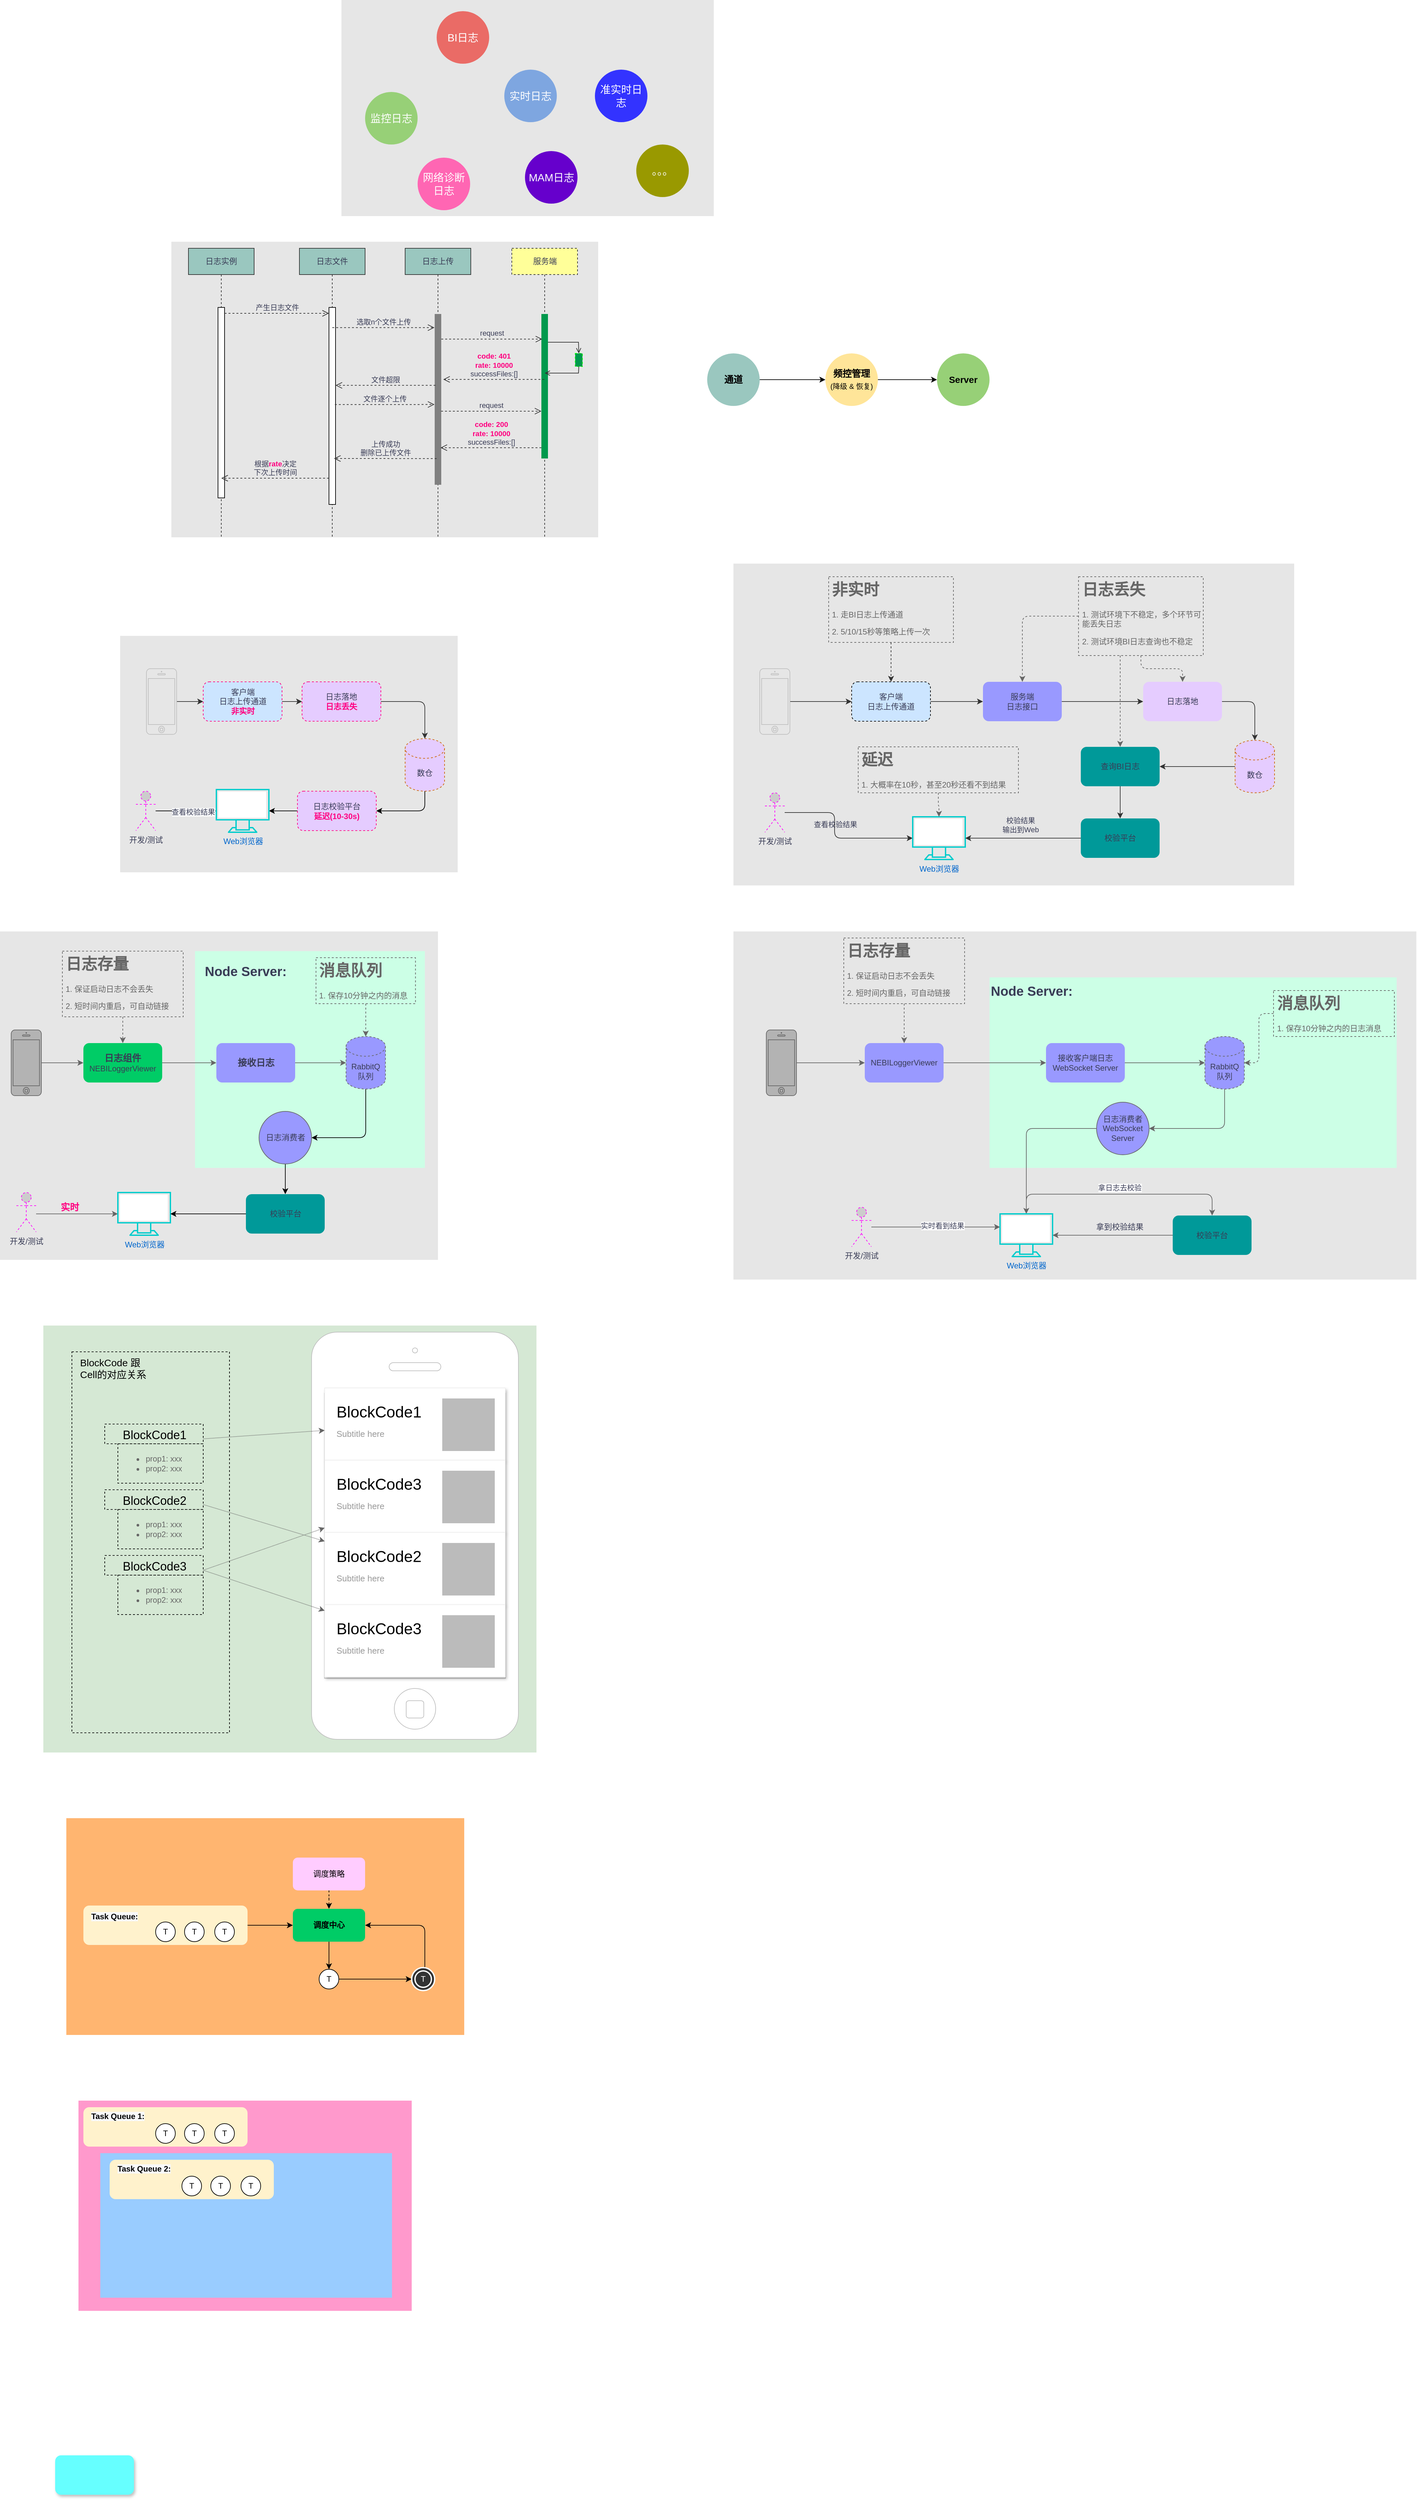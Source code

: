 <mxfile version="14.4.4" type="github">
  <diagram id="bDunZlORcU0Rh12L1ScC" name="Page-1">
    <mxGraphModel dx="1739" dy="591" grid="1" gridSize="10" guides="1" tooltips="1" connect="1" arrows="1" fold="1" page="1" pageScale="1" pageWidth="827" pageHeight="1169" background="none" math="0" shadow="0">
      <root>
        <mxCell id="0" />
        <mxCell id="1" parent="0" />
        <mxCell id="fzh2NawQrMG8i3O7ej0H-91" value="" style="rounded=0;whiteSpace=wrap;html=1;sketch=0;fontColor=#393C56;strokeColor=none;fillColor=#FFB570;" vertex="1" parent="1">
          <mxGeometry x="-396" y="2790" width="606" height="330" as="geometry" />
        </mxCell>
        <mxCell id="0Z_VYH6tYQhVHWEc7TY--156" value="" style="rounded=0;whiteSpace=wrap;html=1;sketch=0;fillColor=#d5e8d4;strokeColor=none;" parent="1" vertex="1">
          <mxGeometry x="-431" y="2040" width="751" height="650" as="geometry" />
        </mxCell>
        <mxCell id="0Z_VYH6tYQhVHWEc7TY--127" value="" style="rounded=0;whiteSpace=wrap;html=1;sketch=0;fontColor=#393C56;fillColor=#E6E6E6;strokeColor=none;" parent="1" vertex="1">
          <mxGeometry x="-497" y="1440" width="667" height="500" as="geometry" />
        </mxCell>
        <mxCell id="0Z_VYH6tYQhVHWEc7TY--120" value="" style="whiteSpace=wrap;html=1;rounded=0;labelBackgroundColor=none;sketch=0;strokeWidth=1;gradientColor=none;fontColor=#393C56;fillColor=#CCFFE6;strokeColor=none;" parent="1" vertex="1">
          <mxGeometry x="-200" y="1470" width="350" height="330" as="geometry" />
        </mxCell>
        <mxCell id="0Z_VYH6tYQhVHWEc7TY--92" value="" style="rounded=0;whiteSpace=wrap;html=1;sketch=0;fontColor=#393C56;fillColor=#E6E6E6;strokeColor=none;" parent="1" vertex="1">
          <mxGeometry x="-314" y="990" width="514" height="360" as="geometry" />
        </mxCell>
        <mxCell id="0Z_VYH6tYQhVHWEc7TY--14" value="" style="rounded=0;whiteSpace=wrap;html=1;sketch=0;fontColor=#393C56;fillColor=#E6E6E6;strokeColor=none;" parent="1" vertex="1">
          <mxGeometry x="23" y="22" width="567" height="329" as="geometry" />
        </mxCell>
        <mxCell id="0Z_VYH6tYQhVHWEc7TY--2" value="&lt;font color=&quot;#ffffff&quot;&gt;BI日志&lt;/font&gt;" style="ellipse;whiteSpace=wrap;html=1;aspect=fixed;fontSize=16;fontColor=#EA6B66;fillColor=#EA6B66;strokeColor=none;" parent="1" vertex="1">
          <mxGeometry x="168" y="39" width="80" height="80" as="geometry" />
        </mxCell>
        <mxCell id="0Z_VYH6tYQhVHWEc7TY--8" value="&lt;font color=&quot;#ffffff&quot;&gt;监控日志&lt;/font&gt;" style="ellipse;whiteSpace=wrap;html=1;aspect=fixed;fontSize=16;fontColor=#EA6B66;strokeColor=none;fillColor=#97D077;" parent="1" vertex="1">
          <mxGeometry x="59" y="162" width="80" height="80" as="geometry" />
        </mxCell>
        <mxCell id="0Z_VYH6tYQhVHWEc7TY--9" value="&lt;font color=&quot;#ffffff&quot;&gt;网络诊断日志&lt;br&gt;&lt;/font&gt;" style="ellipse;whiteSpace=wrap;html=1;aspect=fixed;fontSize=16;fontColor=#EA6B66;strokeColor=none;fillColor=#FF66B3;" parent="1" vertex="1">
          <mxGeometry x="139" y="262" width="80" height="80" as="geometry" />
        </mxCell>
        <mxCell id="0Z_VYH6tYQhVHWEc7TY--10" value="&lt;font color=&quot;#ffffff&quot;&gt;实时日志&lt;/font&gt;" style="ellipse;whiteSpace=wrap;html=1;aspect=fixed;fontSize=16;fontColor=#EA6B66;strokeColor=none;fillColor=#7EA6E0;" parent="1" vertex="1">
          <mxGeometry x="271" y="128" width="80" height="80" as="geometry" />
        </mxCell>
        <mxCell id="0Z_VYH6tYQhVHWEc7TY--11" value="&lt;font color=&quot;#ffffff&quot;&gt;MAM日志&lt;/font&gt;" style="ellipse;whiteSpace=wrap;html=1;aspect=fixed;fontSize=16;fontColor=#EA6B66;strokeColor=none;fillColor=#6600CC;" parent="1" vertex="1">
          <mxGeometry x="302.5" y="252" width="80" height="80" as="geometry" />
        </mxCell>
        <mxCell id="0Z_VYH6tYQhVHWEc7TY--12" value="&lt;font color=&quot;#ffffff&quot;&gt;。。。&lt;br&gt;&lt;/font&gt;" style="ellipse;whiteSpace=wrap;html=1;aspect=fixed;fontSize=16;fontColor=#EA6B66;strokeColor=none;fillColor=#999900;" parent="1" vertex="1">
          <mxGeometry x="472" y="242" width="80" height="80" as="geometry" />
        </mxCell>
        <mxCell id="0Z_VYH6tYQhVHWEc7TY--13" value="&lt;font color=&quot;#ffffff&quot;&gt;准实时日志&lt;/font&gt;" style="ellipse;whiteSpace=wrap;html=1;aspect=fixed;fontSize=16;fontColor=#EA6B66;strokeColor=none;fillColor=#3333FF;" parent="1" vertex="1">
          <mxGeometry x="409" y="128" width="80" height="80" as="geometry" />
        </mxCell>
        <mxCell id="0Z_VYH6tYQhVHWEc7TY--22" value="" style="rounded=0;whiteSpace=wrap;html=1;sketch=0;fontColor=#393C56;fillColor=#E6E6E6;strokeColor=none;" parent="1" vertex="1">
          <mxGeometry x="-236" y="390" width="650" height="450" as="geometry" />
        </mxCell>
        <mxCell id="0Z_VYH6tYQhVHWEc7TY--32" value="日志上传" style="shape=umlLifeline;perimeter=lifelinePerimeter;whiteSpace=wrap;html=1;container=1;collapsible=0;recursiveResize=0;outlineConnect=0;rounded=0;sketch=0;strokeColor=#333333;fillColor=#9AC7BF;fontColor=#393C56;" parent="1" vertex="1">
          <mxGeometry x="120" y="400" width="100" height="440" as="geometry" />
        </mxCell>
        <mxCell id="0Z_VYH6tYQhVHWEc7TY--33" value="" style="html=1;points=[];perimeter=orthogonalPerimeter;fillColor=#808080;strokeColor=none;" parent="0Z_VYH6tYQhVHWEc7TY--32" vertex="1">
          <mxGeometry x="45" y="100" width="10" height="260" as="geometry" />
        </mxCell>
        <mxCell id="0Z_VYH6tYQhVHWEc7TY--34" value="日志实例" style="shape=umlLifeline;perimeter=lifelinePerimeter;whiteSpace=wrap;html=1;container=1;collapsible=0;recursiveResize=0;outlineConnect=0;rounded=0;sketch=0;strokeColor=#333333;fillColor=#9AC7BF;fontColor=#393C56;" parent="1" vertex="1">
          <mxGeometry x="-210" y="400" width="100" height="440" as="geometry" />
        </mxCell>
        <mxCell id="0Z_VYH6tYQhVHWEc7TY--35" value="" style="html=1;points=[];perimeter=orthogonalPerimeter;" parent="0Z_VYH6tYQhVHWEc7TY--34" vertex="1">
          <mxGeometry x="45" y="90" width="10" height="290" as="geometry" />
        </mxCell>
        <mxCell id="0Z_VYH6tYQhVHWEc7TY--31" value="产生日志文件" style="endArrow=open;startArrow=none;endFill=0;startFill=0;endSize=8;html=1;verticalAlign=bottom;dashed=1;labelBackgroundColor=none;fillColor=#F2CC8F;fontColor=#393C56;strokeColor=#333333;" parent="1" target="0Z_VYH6tYQhVHWEc7TY--37" edge="1">
          <mxGeometry width="160" relative="1" as="geometry">
            <mxPoint x="-155" y="499" as="sourcePoint" />
            <mxPoint x="4" y="510" as="targetPoint" />
          </mxGeometry>
        </mxCell>
        <mxCell id="0Z_VYH6tYQhVHWEc7TY--36" value="日志文件" style="shape=umlLifeline;perimeter=lifelinePerimeter;whiteSpace=wrap;html=1;container=1;collapsible=0;recursiveResize=0;outlineConnect=0;rounded=0;sketch=0;strokeColor=#333333;fillColor=#9AC7BF;fontColor=#393C56;" parent="1" vertex="1">
          <mxGeometry x="-41" y="400" width="100" height="440" as="geometry" />
        </mxCell>
        <mxCell id="0Z_VYH6tYQhVHWEc7TY--37" value="" style="html=1;points=[];perimeter=orthogonalPerimeter;" parent="0Z_VYH6tYQhVHWEc7TY--36" vertex="1">
          <mxGeometry x="45" y="90" width="10" height="300" as="geometry" />
        </mxCell>
        <mxCell id="0Z_VYH6tYQhVHWEc7TY--38" value="选取n个文件上传" style="endArrow=open;startArrow=none;endFill=0;startFill=0;endSize=8;html=1;verticalAlign=bottom;dashed=1;labelBackgroundColor=none;fillColor=#F2CC8F;fontColor=#393C56;strokeColor=#333333;entryX=-0.033;entryY=0.08;entryDx=0;entryDy=0;entryPerimeter=0;" parent="1" source="0Z_VYH6tYQhVHWEc7TY--36" target="0Z_VYH6tYQhVHWEc7TY--33" edge="1">
          <mxGeometry width="160" relative="1" as="geometry">
            <mxPoint x="7.5" y="520" as="sourcePoint" />
            <mxPoint x="160" y="515" as="targetPoint" />
          </mxGeometry>
        </mxCell>
        <mxCell id="0Z_VYH6tYQhVHWEc7TY--39" value="服务端" style="shape=umlLifeline;perimeter=lifelinePerimeter;whiteSpace=wrap;html=1;container=1;collapsible=0;recursiveResize=0;outlineConnect=0;rounded=0;sketch=0;strokeColor=#333333;fontColor=#393C56;fillColor=#FFFF99;dashed=1;" parent="1" vertex="1">
          <mxGeometry x="282.5" y="400" width="100" height="440" as="geometry" />
        </mxCell>
        <mxCell id="0Z_VYH6tYQhVHWEc7TY--40" value="" style="html=1;points=[];perimeter=orthogonalPerimeter;strokeColor=none;fillColor=#00994D;" parent="0Z_VYH6tYQhVHWEc7TY--39" vertex="1">
          <mxGeometry x="45" y="100" width="10" height="220" as="geometry" />
        </mxCell>
        <mxCell id="0Z_VYH6tYQhVHWEc7TY--41" value="request" style="endArrow=open;startArrow=none;endFill=0;startFill=0;endSize=8;html=1;verticalAlign=bottom;dashed=1;labelBackgroundColor=none;fillColor=#F2CC8F;fontColor=#393C56;strokeColor=#333333;entryX=0.133;entryY=0.174;entryDx=0;entryDy=0;entryPerimeter=0;" parent="1" source="0Z_VYH6tYQhVHWEc7TY--33" target="0Z_VYH6tYQhVHWEc7TY--40" edge="1">
          <mxGeometry width="160" relative="1" as="geometry">
            <mxPoint x="180" y="530" as="sourcePoint" />
            <mxPoint x="321.67" y="530.0" as="targetPoint" />
          </mxGeometry>
        </mxCell>
        <mxCell id="0Z_VYH6tYQhVHWEc7TY--43" value="" style="html=1;rounded=0;dashed=1;sketch=0;strokeColor=#00FF00;fillColor=#00994D;fontColor=#393C56;" parent="1" vertex="1">
          <mxGeometry x="379" y="560" width="11" height="20" as="geometry" />
        </mxCell>
        <mxCell id="0Z_VYH6tYQhVHWEc7TY--44" value="" style="endArrow=open;html=1;rounded=0;align=center;verticalAlign=top;endFill=0;labelBackgroundColor=none;endSize=6;strokeColor=#333333;fillColor=#F2CC8F;fontColor=#393C56;entryX=0.5;entryY=0;entryDx=0;entryDy=0;" parent="1" source="0Z_VYH6tYQhVHWEc7TY--40" target="0Z_VYH6tYQhVHWEc7TY--43" edge="1">
          <mxGeometry relative="1" as="geometry">
            <mxPoint x="392" y="615" as="sourcePoint" />
            <mxPoint x="382" y="560" as="targetPoint" />
            <Array as="points">
              <mxPoint x="384" y="543" />
            </Array>
          </mxGeometry>
        </mxCell>
        <mxCell id="0Z_VYH6tYQhVHWEc7TY--45" value="" style="endArrow=open;html=1;rounded=0;align=center;verticalAlign=top;endFill=0;labelBackgroundColor=none;endSize=6;strokeColor=#333333;fillColor=#F2CC8F;fontColor=#393C56;exitX=0.5;exitY=1;exitDx=0;exitDy=0;" parent="1" source="0Z_VYH6tYQhVHWEc7TY--43" target="0Z_VYH6tYQhVHWEc7TY--39" edge="1">
          <mxGeometry relative="1" as="geometry">
            <mxPoint x="522" y="615" as="targetPoint" />
            <Array as="points">
              <mxPoint x="384" y="590" />
            </Array>
          </mxGeometry>
        </mxCell>
        <mxCell id="0Z_VYH6tYQhVHWEc7TY--46" value="&lt;b&gt;&lt;font color=&quot;#ff0080&quot;&gt;code: 401&lt;br&gt;rate: 10000&lt;/font&gt;&lt;/b&gt;&lt;br&gt;successFiles:[]" style="endArrow=open;startArrow=none;endFill=0;startFill=0;endSize=8;html=1;verticalAlign=bottom;dashed=1;labelBackgroundColor=none;fillColor=#F2CC8F;fontColor=#393C56;strokeColor=#333333;entryX=1.3;entryY=0.383;entryDx=0;entryDy=0;entryPerimeter=0;" parent="1" source="0Z_VYH6tYQhVHWEc7TY--39" target="0Z_VYH6tYQhVHWEc7TY--33" edge="1">
          <mxGeometry width="160" relative="1" as="geometry">
            <mxPoint x="320" y="610" as="sourcePoint" />
            <mxPoint x="174" y="608" as="targetPoint" />
          </mxGeometry>
        </mxCell>
        <mxCell id="0Z_VYH6tYQhVHWEc7TY--47" value="" style="endArrow=open;startArrow=none;endFill=0;startFill=0;endSize=8;html=1;verticalAlign=bottom;dashed=1;labelBackgroundColor=none;fillColor=#F2CC8F;fontColor=#393C56;strokeColor=#333333;exitX=0.133;exitY=0.418;exitDx=0;exitDy=0;exitPerimeter=0;" parent="1" source="0Z_VYH6tYQhVHWEc7TY--33" target="0Z_VYH6tYQhVHWEc7TY--37" edge="1">
          <mxGeometry width="160" relative="1" as="geometry">
            <mxPoint x="168.0" y="620.0" as="sourcePoint" />
            <mxPoint x="16.33" y="621.72" as="targetPoint" />
          </mxGeometry>
        </mxCell>
        <mxCell id="0Z_VYH6tYQhVHWEc7TY--54" value="文件超限" style="edgeLabel;html=1;align=center;verticalAlign=middle;resizable=0;points=[];fontColor=#393C56;labelBackgroundColor=none;" parent="0Z_VYH6tYQhVHWEc7TY--47" vertex="1" connectable="0">
          <mxGeometry x="0.116" y="-1" relative="1" as="geometry">
            <mxPoint x="8.67" y="-7.68" as="offset" />
          </mxGeometry>
        </mxCell>
        <mxCell id="0Z_VYH6tYQhVHWEc7TY--48" value="上传成功&lt;br&gt;删除已上传文件" style="endArrow=open;startArrow=none;endFill=0;startFill=0;endSize=8;html=1;verticalAlign=bottom;dashed=1;labelBackgroundColor=none;fillColor=#F2CC8F;fontColor=#393C56;strokeColor=#333333;exitX=0.133;exitY=0.418;exitDx=0;exitDy=0;exitPerimeter=0;entryX=0.6;entryY=0.494;entryDx=0;entryDy=0;entryPerimeter=0;" parent="1" edge="1">
          <mxGeometry width="160" relative="1" as="geometry">
            <mxPoint x="168.0" y="720.12" as="sourcePoint" />
            <mxPoint x="11.67" y="720" as="targetPoint" />
          </mxGeometry>
        </mxCell>
        <mxCell id="0Z_VYH6tYQhVHWEc7TY--49" value="文件逐个上传" style="endArrow=open;startArrow=none;endFill=0;startFill=0;endSize=8;html=1;verticalAlign=bottom;dashed=1;labelBackgroundColor=none;fillColor=#F2CC8F;fontColor=#393C56;strokeColor=#333333;exitX=0.9;exitY=0.493;exitDx=0;exitDy=0;exitPerimeter=0;entryX=-0.033;entryY=0.53;entryDx=0;entryDy=0;entryPerimeter=0;" parent="1" source="0Z_VYH6tYQhVHWEc7TY--37" target="0Z_VYH6tYQhVHWEc7TY--33" edge="1">
          <mxGeometry width="160" relative="1" as="geometry">
            <mxPoint x="60" y="640" as="sourcePoint" />
            <mxPoint x="130" y="640" as="targetPoint" />
          </mxGeometry>
        </mxCell>
        <mxCell id="0Z_VYH6tYQhVHWEc7TY--50" value="request" style="endArrow=open;startArrow=none;endFill=0;startFill=0;endSize=8;html=1;verticalAlign=bottom;dashed=1;labelBackgroundColor=none;fillColor=#F2CC8F;fontColor=#393C56;strokeColor=#333333;exitX=0.967;exitY=0.569;exitDx=0;exitDy=0;exitPerimeter=0;" parent="1" source="0Z_VYH6tYQhVHWEc7TY--33" target="0Z_VYH6tYQhVHWEc7TY--40" edge="1">
          <mxGeometry width="160" relative="1" as="geometry">
            <mxPoint x="240" y="650" as="sourcePoint" />
            <mxPoint x="310" y="650" as="targetPoint" />
          </mxGeometry>
        </mxCell>
        <mxCell id="0Z_VYH6tYQhVHWEc7TY--51" value="&lt;b&gt;&lt;font color=&quot;#ff0080&quot;&gt;code: 200&lt;br&gt;rate: 10000&lt;/font&gt;&lt;/b&gt;&lt;br&gt;successFiles:[]" style="endArrow=open;startArrow=none;endFill=0;startFill=0;endSize=8;html=1;verticalAlign=bottom;dashed=1;labelBackgroundColor=none;fillColor=#F2CC8F;fontColor=#393C56;strokeColor=#333333;entryX=0.883;entryY=0.783;entryDx=0;entryDy=0;entryPerimeter=0;" parent="1" source="0Z_VYH6tYQhVHWEc7TY--40" target="0Z_VYH6tYQhVHWEc7TY--33" edge="1">
          <mxGeometry width="160" relative="1" as="geometry">
            <mxPoint x="310" y="670" as="sourcePoint" />
            <mxPoint x="180" y="670.0" as="targetPoint" />
          </mxGeometry>
        </mxCell>
        <mxCell id="0Z_VYH6tYQhVHWEc7TY--55" value="根据&lt;font color=&quot;#ff0080&quot;&gt;&lt;b&gt;rate&lt;/b&gt;&lt;/font&gt;决定&lt;br&gt;下次上传时间" style="endArrow=open;startArrow=none;endFill=0;startFill=0;endSize=8;html=1;verticalAlign=bottom;dashed=1;labelBackgroundColor=none;fillColor=#F2CC8F;fontColor=#393C56;strokeColor=#333333;" parent="1" source="0Z_VYH6tYQhVHWEc7TY--37" edge="1">
          <mxGeometry width="160" relative="1" as="geometry">
            <mxPoint x="0.33" y="750.12" as="sourcePoint" />
            <mxPoint x="-160" y="750" as="targetPoint" />
          </mxGeometry>
        </mxCell>
        <mxCell id="0Z_VYH6tYQhVHWEc7TY--65" style="edgeStyle=orthogonalEdgeStyle;curved=0;rounded=1;sketch=0;orthogonalLoop=1;jettySize=auto;html=1;strokeColor=#333333;fillColor=#F2CC8F;fontColor=#393C56;" parent="1" source="0Z_VYH6tYQhVHWEc7TY--63" target="0Z_VYH6tYQhVHWEc7TY--64" edge="1">
          <mxGeometry relative="1" as="geometry" />
        </mxCell>
        <mxCell id="0Z_VYH6tYQhVHWEc7TY--63" value="" style="html=1;verticalLabelPosition=bottom;labelBackgroundColor=#ffffff;verticalAlign=top;shadow=0;dashed=0;strokeWidth=1;shape=mxgraph.ios7.misc.iphone;strokeColor=#c0c0c0;rounded=0;sketch=0;fontColor=#393C56;fillColor=#E6E6E6;" parent="1" vertex="1">
          <mxGeometry x="-274" y="1040" width="46" height="100" as="geometry" />
        </mxCell>
        <mxCell id="0Z_VYH6tYQhVHWEc7TY--71" style="edgeStyle=orthogonalEdgeStyle;curved=0;rounded=1;sketch=0;orthogonalLoop=1;jettySize=auto;html=1;strokeColor=#333333;fillColor=#F2CC8F;fontColor=#393C56;" parent="1" source="0Z_VYH6tYQhVHWEc7TY--64" target="0Z_VYH6tYQhVHWEc7TY--68" edge="1">
          <mxGeometry relative="1" as="geometry">
            <mxPoint x="66" y="1090" as="targetPoint" />
          </mxGeometry>
        </mxCell>
        <mxCell id="0Z_VYH6tYQhVHWEc7TY--64" value="客户端&lt;br&gt;日志上传通道&lt;br&gt;&lt;b&gt;&lt;font color=&quot;#ff0080&quot;&gt;非实时&lt;/font&gt;&lt;/b&gt;" style="rounded=1;whiteSpace=wrap;html=1;dashed=1;labelBackgroundColor=none;sketch=0;fontColor=#393C56;fillColor=#CCE5FF;strokeColor=#FF0080;" parent="1" vertex="1">
          <mxGeometry x="-187.5" y="1060" width="120" height="60" as="geometry" />
        </mxCell>
        <mxCell id="0Z_VYH6tYQhVHWEc7TY--73" style="edgeStyle=orthogonalEdgeStyle;curved=0;rounded=1;sketch=0;orthogonalLoop=1;jettySize=auto;html=1;strokeColor=#333333;fillColor=#F2CC8F;fontColor=#393C56;" parent="1" source="0Z_VYH6tYQhVHWEc7TY--68" target="0Z_VYH6tYQhVHWEc7TY--70" edge="1">
          <mxGeometry relative="1" as="geometry" />
        </mxCell>
        <mxCell id="0Z_VYH6tYQhVHWEc7TY--68" value="日志落地&lt;br&gt;&lt;b&gt;&lt;font color=&quot;#ff0080&quot;&gt;日志丢失&lt;/font&gt;&lt;/b&gt;" style="rounded=1;whiteSpace=wrap;html=1;dashed=1;labelBackgroundColor=none;sketch=0;fontColor=#393C56;fillColor=#E5CCFF;strokeColor=#FF0080;" parent="1" vertex="1">
          <mxGeometry x="-37" y="1060" width="120" height="60" as="geometry" />
        </mxCell>
        <mxCell id="fzh2NawQrMG8i3O7ej0H-38" style="edgeStyle=orthogonalEdgeStyle;rounded=1;orthogonalLoop=1;jettySize=auto;html=1;exitX=0;exitY=0.5;exitDx=0;exitDy=0;" edge="1" parent="1" source="fzh2NawQrMG8i3O7ej0H-42" target="0Z_VYH6tYQhVHWEc7TY--75">
          <mxGeometry relative="1" as="geometry" />
        </mxCell>
        <mxCell id="0Z_VYH6tYQhVHWEc7TY--70" value="数仓" style="shape=cylinder3;whiteSpace=wrap;html=1;boundedLbl=1;backgroundOutline=1;size=15;rounded=0;dashed=1;labelBackgroundColor=none;sketch=0;fillColor=#E5CCFF;fontColor=#393C56;strokeColor=#CC6600;" parent="1" vertex="1">
          <mxGeometry x="120" y="1146.5" width="60" height="80" as="geometry" />
        </mxCell>
        <mxCell id="fzh2NawQrMG8i3O7ej0H-36" style="edgeStyle=orthogonalEdgeStyle;rounded=0;orthogonalLoop=1;jettySize=auto;html=1;" edge="1" parent="1" source="0Z_VYH6tYQhVHWEc7TY--74" target="0Z_VYH6tYQhVHWEc7TY--75">
          <mxGeometry relative="1" as="geometry" />
        </mxCell>
        <mxCell id="fzh2NawQrMG8i3O7ej0H-37" value="&lt;span style=&quot;color: rgb(57 , 60 , 86) ; background-color: rgb(248 , 249 , 250)&quot;&gt;查看校验结果&lt;/span&gt;" style="edgeLabel;html=1;align=center;verticalAlign=middle;resizable=0;points=[];" vertex="1" connectable="0" parent="fzh2NawQrMG8i3O7ej0H-36">
          <mxGeometry x="0.216" relative="1" as="geometry">
            <mxPoint x="1" y="1" as="offset" />
          </mxGeometry>
        </mxCell>
        <mxCell id="0Z_VYH6tYQhVHWEc7TY--74" value="开发/测试" style="shape=umlActor;verticalLabelPosition=bottom;verticalAlign=top;html=1;outlineConnect=0;rounded=0;dashed=1;labelBackgroundColor=none;sketch=0;fontColor=#393C56;strokeColor=#FF00FF;fillColor=#CCCCCC;" parent="1" vertex="1">
          <mxGeometry x="-290" y="1226.5" width="30" height="60" as="geometry" />
        </mxCell>
        <mxCell id="0Z_VYH6tYQhVHWEc7TY--75" value="Web浏览器" style="fontColor=#0066CC;verticalAlign=top;verticalLabelPosition=bottom;labelPosition=center;align=center;html=1;outlineConnect=0;gradientColor=none;gradientDirection=north;strokeWidth=1;shape=mxgraph.networks.monitor;rounded=0;labelBackgroundColor=none;sketch=0;fillColor=#E6E6E6;strokeColor=#00CCCC;" parent="1" vertex="1">
          <mxGeometry x="-167.5" y="1224" width="80" height="65" as="geometry" />
        </mxCell>
        <mxCell id="0Z_VYH6tYQhVHWEc7TY--119" style="edgeStyle=orthogonalEdgeStyle;curved=0;rounded=1;sketch=0;orthogonalLoop=1;jettySize=auto;html=1;strokeColor=#666666;fillColor=#F2CC8F;fontColor=#393C56;" parent="1" source="0Z_VYH6tYQhVHWEc7TY--96" target="0Z_VYH6tYQhVHWEc7TY--129" edge="1">
          <mxGeometry relative="1" as="geometry" />
        </mxCell>
        <mxCell id="0Z_VYH6tYQhVHWEc7TY--96" value="" style="html=1;verticalLabelPosition=bottom;labelBackgroundColor=#ffffff;verticalAlign=top;shadow=0;dashed=0;strokeWidth=1;shape=mxgraph.ios7.misc.iphone;rounded=0;sketch=0;fontColor=#393C56;strokeColor=#666666;fillColor=#B3B3B3;" parent="1" vertex="1">
          <mxGeometry x="-480" y="1590" width="46" height="100" as="geometry" />
        </mxCell>
        <mxCell id="0Z_VYH6tYQhVHWEc7TY--102" style="edgeStyle=orthogonalEdgeStyle;curved=0;rounded=1;sketch=0;orthogonalLoop=1;jettySize=auto;html=1;strokeColor=#666666;fillColor=#F2CC8F;fontColor=#393C56;" parent="1" source="0Z_VYH6tYQhVHWEc7TY--99" target="0Z_VYH6tYQhVHWEc7TY--101" edge="1">
          <mxGeometry relative="1" as="geometry" />
        </mxCell>
        <mxCell id="0Z_VYH6tYQhVHWEc7TY--99" value="&lt;font style=&quot;font-size: 14px&quot;&gt;&lt;b&gt;接收日志&lt;/b&gt;&lt;/font&gt;" style="rounded=1;whiteSpace=wrap;html=1;dashed=1;labelBackgroundColor=none;sketch=0;fontColor=#393C56;strokeColor=none;fillColor=#9999FF;" parent="1" vertex="1">
          <mxGeometry x="-167.5" y="1610" width="120" height="60" as="geometry" />
        </mxCell>
        <mxCell id="fzh2NawQrMG8i3O7ej0H-72" style="edgeStyle=orthogonalEdgeStyle;rounded=1;orthogonalLoop=1;jettySize=auto;html=1;entryX=1;entryY=0.5;entryDx=0;entryDy=0;" edge="1" parent="1" source="0Z_VYH6tYQhVHWEc7TY--101" target="0Z_VYH6tYQhVHWEc7TY--105">
          <mxGeometry relative="1" as="geometry">
            <Array as="points">
              <mxPoint x="60" y="1754" />
            </Array>
          </mxGeometry>
        </mxCell>
        <mxCell id="0Z_VYH6tYQhVHWEc7TY--101" value="&lt;span&gt;RabbitQ&lt;br&gt;队列&lt;br&gt;&lt;/span&gt;" style="shape=cylinder3;whiteSpace=wrap;html=1;boundedLbl=1;backgroundOutline=1;size=15;rounded=0;dashed=1;labelBackgroundColor=none;sketch=0;strokeColor=#666666;strokeWidth=1;fontColor=#393C56;fillColor=#9999FF;" parent="1" vertex="1">
          <mxGeometry x="30" y="1600" width="60" height="80" as="geometry" />
        </mxCell>
        <mxCell id="fzh2NawQrMG8i3O7ej0H-70" style="edgeStyle=orthogonalEdgeStyle;rounded=1;orthogonalLoop=1;jettySize=auto;html=1;" edge="1" parent="1" source="0Z_VYH6tYQhVHWEc7TY--105" target="0Z_VYH6tYQhVHWEc7TY--121">
          <mxGeometry relative="1" as="geometry" />
        </mxCell>
        <mxCell id="0Z_VYH6tYQhVHWEc7TY--105" value="日志消费者" style="ellipse;whiteSpace=wrap;html=1;aspect=fixed;rounded=0;labelBackgroundColor=none;sketch=0;strokeColor=#666666;strokeWidth=1;fillColor=#9999FF;gradientColor=none;fontColor=#393C56;" parent="1" vertex="1">
          <mxGeometry x="-102.5" y="1714" width="80" height="80" as="geometry" />
        </mxCell>
        <mxCell id="0Z_VYH6tYQhVHWEc7TY--109" style="edgeStyle=orthogonalEdgeStyle;curved=0;rounded=1;sketch=0;orthogonalLoop=1;jettySize=auto;html=1;strokeColor=#666666;fillColor=#F2CC8F;fontColor=#393C56;" parent="1" source="0Z_VYH6tYQhVHWEc7TY--106" target="0Z_VYH6tYQhVHWEc7TY--107" edge="1">
          <mxGeometry relative="1" as="geometry">
            <Array as="points">
              <mxPoint x="-370" y="1870" />
              <mxPoint x="-370" y="1870" />
            </Array>
          </mxGeometry>
        </mxCell>
        <mxCell id="0Z_VYH6tYQhVHWEc7TY--111" value="&lt;b&gt;&lt;font color=&quot;#ff0080&quot; style=&quot;font-size: 14px&quot;&gt;实时&lt;/font&gt;&lt;/b&gt;" style="edgeLabel;html=1;align=center;verticalAlign=middle;resizable=0;points=[];fontColor=#393C56;labelBackgroundColor=none;" parent="0Z_VYH6tYQhVHWEc7TY--109" vertex="1" connectable="0">
          <mxGeometry x="0.101" y="2" relative="1" as="geometry">
            <mxPoint x="-17.41" y="-8.06" as="offset" />
          </mxGeometry>
        </mxCell>
        <mxCell id="0Z_VYH6tYQhVHWEc7TY--106" value="开发/测试" style="shape=umlActor;verticalLabelPosition=bottom;verticalAlign=top;html=1;outlineConnect=0;rounded=0;dashed=1;labelBackgroundColor=none;sketch=0;fontColor=#393C56;strokeColor=#FF00FF;fillColor=#CCCCCC;" parent="1" vertex="1">
          <mxGeometry x="-472" y="1837.5" width="30" height="60" as="geometry" />
        </mxCell>
        <mxCell id="0Z_VYH6tYQhVHWEc7TY--107" value="Web浏览器" style="fontColor=#0066CC;verticalAlign=top;verticalLabelPosition=bottom;labelPosition=center;align=center;html=1;outlineConnect=0;gradientColor=none;gradientDirection=north;strokeWidth=1;shape=mxgraph.networks.monitor;rounded=0;labelBackgroundColor=none;sketch=0;fillColor=#E6E6E6;strokeColor=#00CCCC;" parent="1" vertex="1">
          <mxGeometry x="-317.5" y="1837.5" width="80" height="65" as="geometry" />
        </mxCell>
        <mxCell id="0Z_VYH6tYQhVHWEc7TY--115" style="edgeStyle=orthogonalEdgeStyle;curved=0;rounded=1;sketch=0;orthogonalLoop=1;jettySize=auto;html=1;dashed=1;strokeColor=#666666;fillColor=#F2CC8F;fontColor=#393C56;" parent="1" source="0Z_VYH6tYQhVHWEc7TY--112" target="0Z_VYH6tYQhVHWEc7TY--101" edge="1">
          <mxGeometry relative="1" as="geometry" />
        </mxCell>
        <mxCell id="0Z_VYH6tYQhVHWEc7TY--112" value="&lt;h1&gt;&lt;font color=&quot;#666666&quot;&gt;消息队列&lt;/font&gt;&lt;/h1&gt;&lt;p&gt;&lt;font color=&quot;#666666&quot;&gt;1. 保存10分钟之内的消息&lt;/font&gt;&lt;/p&gt;" style="text;html=1;fillColor=none;spacing=5;spacingTop=-20;whiteSpace=wrap;overflow=hidden;rounded=0;labelBackgroundColor=none;sketch=0;fontColor=#393C56;dashed=1;strokeColor=#666666;" parent="1" vertex="1">
          <mxGeometry x="-15.75" y="1480" width="151.5" height="70" as="geometry" />
        </mxCell>
        <mxCell id="0Z_VYH6tYQhVHWEc7TY--118" style="edgeStyle=orthogonalEdgeStyle;curved=0;rounded=1;sketch=0;orthogonalLoop=1;jettySize=auto;html=1;dashed=1;strokeColor=#666666;fillColor=#F2CC8F;fontColor=#393C56;" parent="1" source="0Z_VYH6tYQhVHWEc7TY--117" target="0Z_VYH6tYQhVHWEc7TY--129" edge="1">
          <mxGeometry relative="1" as="geometry" />
        </mxCell>
        <mxCell id="0Z_VYH6tYQhVHWEc7TY--117" value="&lt;h1&gt;&lt;font color=&quot;#666666&quot;&gt;日志存量&lt;/font&gt;&lt;/h1&gt;&lt;p&gt;&lt;font color=&quot;#666666&quot;&gt;1. 保证启动日志不会丢失&lt;/font&gt;&lt;/p&gt;&lt;p&gt;&lt;font color=&quot;#666666&quot;&gt;2. 短时间内重启，可自动链接&lt;/font&gt;&lt;/p&gt;" style="text;html=1;fillColor=none;spacing=5;spacingTop=-20;whiteSpace=wrap;overflow=hidden;rounded=0;labelBackgroundColor=none;sketch=0;fontColor=#393C56;dashed=1;strokeColor=#666666;" parent="1" vertex="1">
          <mxGeometry x="-402" y="1470" width="184" height="100" as="geometry" />
        </mxCell>
        <mxCell id="fzh2NawQrMG8i3O7ej0H-74" style="edgeStyle=orthogonalEdgeStyle;rounded=1;orthogonalLoop=1;jettySize=auto;html=1;" edge="1" parent="1" source="0Z_VYH6tYQhVHWEc7TY--121" target="0Z_VYH6tYQhVHWEc7TY--107">
          <mxGeometry relative="1" as="geometry" />
        </mxCell>
        <mxCell id="0Z_VYH6tYQhVHWEc7TY--121" value="校验平台" style="rounded=1;whiteSpace=wrap;html=1;dashed=1;labelBackgroundColor=none;sketch=0;fontColor=#393C56;strokeColor=none;fillColor=#009999;" parent="1" vertex="1">
          <mxGeometry x="-122.5" y="1840" width="120" height="60" as="geometry" />
        </mxCell>
        <mxCell id="0Z_VYH6tYQhVHWEc7TY--128" value="&lt;b&gt;&lt;font style=&quot;font-size: 20px&quot;&gt;Node Server:&lt;/font&gt;&lt;/b&gt;" style="text;html=1;strokeColor=none;fillColor=none;align=left;verticalAlign=middle;whiteSpace=wrap;rounded=0;labelBackgroundColor=none;sketch=0;fontColor=#393C56;" parent="1" vertex="1">
          <mxGeometry x="-187.5" y="1480" width="160" height="40" as="geometry" />
        </mxCell>
        <mxCell id="0Z_VYH6tYQhVHWEc7TY--130" style="edgeStyle=orthogonalEdgeStyle;curved=0;rounded=1;sketch=0;orthogonalLoop=1;jettySize=auto;html=1;strokeColor=#666666;fillColor=#F2CC8F;fontColor=#393C56;" parent="1" source="0Z_VYH6tYQhVHWEc7TY--129" target="0Z_VYH6tYQhVHWEc7TY--99" edge="1">
          <mxGeometry relative="1" as="geometry" />
        </mxCell>
        <mxCell id="0Z_VYH6tYQhVHWEc7TY--129" value="&lt;b&gt;&lt;font style=&quot;font-size: 14px&quot;&gt;日志组件&lt;/font&gt;&lt;/b&gt;&lt;br&gt;NEBILoggerViewer" style="rounded=1;whiteSpace=wrap;html=1;dashed=1;labelBackgroundColor=none;sketch=0;fontColor=#393C56;strokeColor=none;fillColor=#00CC66;" parent="1" vertex="1">
          <mxGeometry x="-370" y="1610" width="120" height="60" as="geometry" />
        </mxCell>
        <mxCell id="0Z_VYH6tYQhVHWEc7TY--131" value="&lt;ul&gt;&lt;li&gt;prop1: xxx&lt;/li&gt;&lt;li&gt;prop2: xxx&lt;/li&gt;&lt;/ul&gt;" style="text;fillColor=none;html=1;whiteSpace=wrap;verticalAlign=middle;overflow=hidden;fontColor=#666666;rounded=0;dashed=1;strokeColor=#000000;" parent="1" vertex="1">
          <mxGeometry x="-317.5" y="2220" width="130" height="60" as="geometry" />
        </mxCell>
        <mxCell id="0Z_VYH6tYQhVHWEc7TY--132" value="&lt;span style=&quot;font-size: 18px ; font-weight: 400&quot;&gt;BlockCode1&lt;/span&gt;" style="text;fillColor=none;html=1;fontSize=24;fontStyle=1;verticalAlign=middle;align=center;rounded=0;dashed=1;strokeColor=#000000;" parent="1" vertex="1">
          <mxGeometry x="-337.5" y="2190" width="150" height="30" as="geometry" />
        </mxCell>
        <mxCell id="0Z_VYH6tYQhVHWEc7TY--133" value="&lt;ul&gt;&lt;li&gt;prop1: xxx&lt;/li&gt;&lt;li&gt;prop2: xxx&lt;/li&gt;&lt;/ul&gt;" style="text;fillColor=none;html=1;whiteSpace=wrap;verticalAlign=middle;overflow=hidden;fontColor=#666666;rounded=0;dashed=1;strokeColor=#000000;" parent="1" vertex="1">
          <mxGeometry x="-317.5" y="2320" width="130" height="60" as="geometry" />
        </mxCell>
        <mxCell id="0Z_VYH6tYQhVHWEc7TY--134" value="&lt;span style=&quot;font-size: 18px ; font-weight: 400&quot;&gt;BlockCode2&lt;/span&gt;" style="text;fillColor=none;html=1;fontSize=24;fontStyle=1;verticalAlign=middle;align=center;rounded=0;dashed=1;strokeColor=#000000;" parent="1" vertex="1">
          <mxGeometry x="-337.5" y="2290" width="150" height="30" as="geometry" />
        </mxCell>
        <mxCell id="0Z_VYH6tYQhVHWEc7TY--135" value="&lt;ul&gt;&lt;li&gt;prop1: xxx&lt;/li&gt;&lt;li&gt;prop2: xxx&lt;/li&gt;&lt;/ul&gt;" style="text;fillColor=none;html=1;whiteSpace=wrap;verticalAlign=middle;overflow=hidden;fontColor=#666666;rounded=0;dashed=1;strokeColor=#000000;" parent="1" vertex="1">
          <mxGeometry x="-317.5" y="2420" width="130" height="60" as="geometry" />
        </mxCell>
        <mxCell id="0Z_VYH6tYQhVHWEc7TY--136" value="&lt;span style=&quot;font-size: 18px ; font-weight: 400&quot;&gt;BlockCode3&lt;/span&gt;" style="text;fillColor=none;html=1;fontSize=24;fontStyle=1;verticalAlign=middle;align=center;rounded=0;dashed=1;strokeColor=#000000;" parent="1" vertex="1">
          <mxGeometry x="-337.5" y="2390" width="150" height="30" as="geometry" />
        </mxCell>
        <mxCell id="0Z_VYH6tYQhVHWEc7TY--137" value="" style="html=1;verticalLabelPosition=bottom;labelBackgroundColor=#ffffff;verticalAlign=top;shadow=0;dashed=0;strokeWidth=1;shape=mxgraph.ios7.misc.iphone;strokeColor=#c0c0c0;" parent="1" vertex="1">
          <mxGeometry x="-22.5" y="2050" width="315" height="620" as="geometry" />
        </mxCell>
        <mxCell id="0Z_VYH6tYQhVHWEc7TY--138" value="BlockCode1" style="dashed=0;shape=rect;fillColor=#ffffff;strokeColor=#eeeeee;shadow=1;fontColor=#000000;fontSize=24;fontStyle=0;verticalAlign=top;spacingBottom=0;spacingLeft=16;spacingTop=15;align=left;" parent="1" vertex="1">
          <mxGeometry x="-2.5" y="2135" width="275" height="110" as="geometry" />
        </mxCell>
        <mxCell id="0Z_VYH6tYQhVHWEc7TY--139" value="Subtitle here" style="text;fontColor=#999999;fontSize=13;fontStyle=0;verticalAlign=middle;spacingBottom=0;spacingLeft=16;" parent="0Z_VYH6tYQhVHWEc7TY--138" vertex="1">
          <mxGeometry width="246" height="20" relative="1" as="geometry">
            <mxPoint y="59" as="offset" />
          </mxGeometry>
        </mxCell>
        <mxCell id="0Z_VYH6tYQhVHWEc7TY--140" value="" style="shape=rect;fillColor=#bbbbbb;strokeColor=none;" parent="0Z_VYH6tYQhVHWEc7TY--138" vertex="1">
          <mxGeometry x="1" width="80" height="80" relative="1" as="geometry">
            <mxPoint x="-96" y="16" as="offset" />
          </mxGeometry>
        </mxCell>
        <mxCell id="0Z_VYH6tYQhVHWEc7TY--141" value="BlockCode3" style="dashed=0;shape=rect;fillColor=#ffffff;strokeColor=#eeeeee;shadow=1;fontColor=#000000;fontSize=24;fontStyle=0;verticalAlign=top;spacingBottom=0;spacingLeft=16;spacingTop=15;align=left;" parent="1" vertex="1">
          <mxGeometry x="-2.5" y="2245" width="275" height="110" as="geometry" />
        </mxCell>
        <mxCell id="0Z_VYH6tYQhVHWEc7TY--142" value="Subtitle here" style="text;fontColor=#999999;fontSize=13;fontStyle=0;verticalAlign=middle;spacingBottom=0;spacingLeft=16;" parent="0Z_VYH6tYQhVHWEc7TY--141" vertex="1">
          <mxGeometry width="246" height="20" relative="1" as="geometry">
            <mxPoint y="59" as="offset" />
          </mxGeometry>
        </mxCell>
        <mxCell id="0Z_VYH6tYQhVHWEc7TY--143" value="" style="shape=rect;fillColor=#bbbbbb;strokeColor=none;" parent="0Z_VYH6tYQhVHWEc7TY--141" vertex="1">
          <mxGeometry x="1" width="80" height="80" relative="1" as="geometry">
            <mxPoint x="-96" y="16" as="offset" />
          </mxGeometry>
        </mxCell>
        <mxCell id="0Z_VYH6tYQhVHWEc7TY--144" value="BlockCode2" style="dashed=0;shape=rect;fillColor=#ffffff;strokeColor=#eeeeee;shadow=1;fontColor=#000000;fontSize=24;fontStyle=0;verticalAlign=top;spacingBottom=0;spacingLeft=16;spacingTop=15;align=left;" parent="1" vertex="1">
          <mxGeometry x="-2.5" y="2355" width="275" height="110" as="geometry" />
        </mxCell>
        <mxCell id="0Z_VYH6tYQhVHWEc7TY--145" value="Subtitle here" style="text;fontColor=#999999;fontSize=13;fontStyle=0;verticalAlign=middle;spacingBottom=0;spacingLeft=16;" parent="0Z_VYH6tYQhVHWEc7TY--144" vertex="1">
          <mxGeometry width="246" height="20" relative="1" as="geometry">
            <mxPoint y="59" as="offset" />
          </mxGeometry>
        </mxCell>
        <mxCell id="0Z_VYH6tYQhVHWEc7TY--146" value="" style="shape=rect;fillColor=#bbbbbb;strokeColor=none;" parent="0Z_VYH6tYQhVHWEc7TY--144" vertex="1">
          <mxGeometry x="1" width="80" height="80" relative="1" as="geometry">
            <mxPoint x="-96" y="16" as="offset" />
          </mxGeometry>
        </mxCell>
        <mxCell id="0Z_VYH6tYQhVHWEc7TY--147" value="BlockCode3" style="dashed=0;shape=rect;fillColor=#ffffff;strokeColor=#eeeeee;shadow=1;fontColor=#000000;fontSize=24;fontStyle=0;verticalAlign=top;spacingBottom=0;spacingLeft=16;spacingTop=15;align=left;" parent="1" vertex="1">
          <mxGeometry x="-2.5" y="2465" width="275" height="110" as="geometry" />
        </mxCell>
        <mxCell id="0Z_VYH6tYQhVHWEc7TY--148" value="Subtitle here" style="text;fontColor=#999999;fontSize=13;fontStyle=0;verticalAlign=middle;spacingBottom=0;spacingLeft=16;" parent="0Z_VYH6tYQhVHWEc7TY--147" vertex="1">
          <mxGeometry width="246" height="20" relative="1" as="geometry">
            <mxPoint y="59" as="offset" />
          </mxGeometry>
        </mxCell>
        <mxCell id="0Z_VYH6tYQhVHWEc7TY--149" value="" style="shape=rect;fillColor=#bbbbbb;strokeColor=none;" parent="0Z_VYH6tYQhVHWEc7TY--147" vertex="1">
          <mxGeometry x="1" width="80" height="80" relative="1" as="geometry">
            <mxPoint x="-96" y="16" as="offset" />
          </mxGeometry>
        </mxCell>
        <mxCell id="0Z_VYH6tYQhVHWEc7TY--150" value="" style="endArrow=classic;html=1;dashed=1;dashPattern=1 1;strokeColor=#666666;exitX=1;exitY=0.75;exitDx=0;exitDy=0;" parent="1" source="0Z_VYH6tYQhVHWEc7TY--132" target="0Z_VYH6tYQhVHWEc7TY--138" edge="1">
          <mxGeometry width="50" height="50" relative="1" as="geometry">
            <mxPoint x="-167.5" y="2140" as="sourcePoint" />
            <mxPoint x="-117.5" y="2090" as="targetPoint" />
          </mxGeometry>
        </mxCell>
        <mxCell id="0Z_VYH6tYQhVHWEc7TY--151" value="" style="endArrow=classic;html=1;dashed=1;dashPattern=1 1;strokeColor=#666666;exitX=1;exitY=0.75;exitDx=0;exitDy=0;" parent="1" source="0Z_VYH6tYQhVHWEc7TY--136" target="0Z_VYH6tYQhVHWEc7TY--141" edge="1">
          <mxGeometry width="50" height="50" relative="1" as="geometry">
            <mxPoint x="-137.5" y="2192.098" as="sourcePoint" />
            <mxPoint x="7.5" y="2196.154" as="targetPoint" />
          </mxGeometry>
        </mxCell>
        <mxCell id="0Z_VYH6tYQhVHWEc7TY--152" value="" style="endArrow=classic;html=1;dashed=1;dashPattern=1 1;strokeColor=#666666;exitX=1;exitY=0.75;exitDx=0;exitDy=0;" parent="1" source="0Z_VYH6tYQhVHWEc7TY--134" target="0Z_VYH6tYQhVHWEc7TY--144" edge="1">
          <mxGeometry width="50" height="50" relative="1" as="geometry">
            <mxPoint x="-195.714" y="2400" as="sourcePoint" />
            <mxPoint x="7.5" y="2346.321" as="targetPoint" />
          </mxGeometry>
        </mxCell>
        <mxCell id="0Z_VYH6tYQhVHWEc7TY--153" value="" style="endArrow=classic;html=1;dashed=1;dashPattern=1 1;strokeColor=#666666;exitX=1;exitY=0.75;exitDx=0;exitDy=0;" parent="1" source="0Z_VYH6tYQhVHWEc7TY--136" target="0Z_VYH6tYQhVHWEc7TY--147" edge="1">
          <mxGeometry width="50" height="50" relative="1" as="geometry">
            <mxPoint x="-185.714" y="2410" as="sourcePoint" />
            <mxPoint x="17.5" y="2356.321" as="targetPoint" />
          </mxGeometry>
        </mxCell>
        <mxCell id="0Z_VYH6tYQhVHWEc7TY--154" value="" style="whiteSpace=wrap;html=1;rounded=0;dashed=1;strokeColor=#000000;fontColor=#666666;fillColor=none;" parent="1" vertex="1">
          <mxGeometry x="-387.5" y="2080" width="240" height="580" as="geometry" />
        </mxCell>
        <mxCell id="0Z_VYH6tYQhVHWEc7TY--155" value="&lt;font style=&quot;font-size: 15px&quot;&gt;BlockCode 跟Cell的对应关系&lt;/font&gt;" style="text;html=1;strokeColor=none;fillColor=none;align=left;verticalAlign=middle;whiteSpace=wrap;rounded=0;" parent="1" vertex="1">
          <mxGeometry x="-377.5" y="2090" width="110" height="30" as="geometry" />
        </mxCell>
        <mxCell id="fzh2NawQrMG8i3O7ej0H-6" style="edgeStyle=orthogonalEdgeStyle;rounded=0;orthogonalLoop=1;jettySize=auto;html=1;" edge="1" parent="1" source="fzh2NawQrMG8i3O7ej0H-1" target="fzh2NawQrMG8i3O7ej0H-2">
          <mxGeometry relative="1" as="geometry" />
        </mxCell>
        <mxCell id="fzh2NawQrMG8i3O7ej0H-1" value="&lt;font style=&quot;font-size: 14px&quot;&gt;&lt;b&gt;通道&lt;/b&gt;&lt;/font&gt;" style="ellipse;whiteSpace=wrap;html=1;aspect=fixed;fillColor=#9AC7BF;strokeColor=none;" vertex="1" parent="1">
          <mxGeometry x="580" y="560" width="80" height="80" as="geometry" />
        </mxCell>
        <mxCell id="fzh2NawQrMG8i3O7ej0H-7" style="edgeStyle=orthogonalEdgeStyle;rounded=0;orthogonalLoop=1;jettySize=auto;html=1;" edge="1" parent="1" source="fzh2NawQrMG8i3O7ej0H-2" target="fzh2NawQrMG8i3O7ej0H-3">
          <mxGeometry relative="1" as="geometry" />
        </mxCell>
        <mxCell id="fzh2NawQrMG8i3O7ej0H-2" value="&lt;p style=&quot;line-height: 150%&quot;&gt;&lt;font style=&quot;font-size: 14px&quot;&gt;&lt;b&gt;频控管理&lt;/b&gt;&lt;/font&gt;&lt;br&gt;&lt;font style=&quot;font-size: 11px&quot;&gt;(降级 &amp;amp; 恢复)&lt;/font&gt;&lt;/p&gt;" style="ellipse;whiteSpace=wrap;html=1;aspect=fixed;fillColor=#FFE599;strokeColor=none;" vertex="1" parent="1">
          <mxGeometry x="760" y="560" width="80" height="80" as="geometry" />
        </mxCell>
        <mxCell id="fzh2NawQrMG8i3O7ej0H-3" value="&lt;font style=&quot;font-size: 14px&quot;&gt;&lt;b&gt;Server&lt;/b&gt;&lt;/font&gt;" style="ellipse;whiteSpace=wrap;html=1;aspect=fixed;fillColor=#97D077;strokeColor=none;" vertex="1" parent="1">
          <mxGeometry x="930" y="560" width="80" height="80" as="geometry" />
        </mxCell>
        <mxCell id="fzh2NawQrMG8i3O7ej0H-8" value="" style="rounded=0;whiteSpace=wrap;html=1;sketch=0;fontColor=#393C56;fillColor=#E6E6E6;strokeColor=none;" vertex="1" parent="1">
          <mxGeometry x="620" y="880" width="854" height="490" as="geometry" />
        </mxCell>
        <mxCell id="fzh2NawQrMG8i3O7ej0H-9" style="edgeStyle=orthogonalEdgeStyle;curved=0;rounded=1;sketch=0;orthogonalLoop=1;jettySize=auto;html=1;strokeColor=#333333;fillColor=#F2CC8F;fontColor=#393C56;" edge="1" parent="1" source="fzh2NawQrMG8i3O7ej0H-10" target="fzh2NawQrMG8i3O7ej0H-12">
          <mxGeometry relative="1" as="geometry" />
        </mxCell>
        <mxCell id="fzh2NawQrMG8i3O7ej0H-10" value="" style="html=1;verticalLabelPosition=bottom;labelBackgroundColor=#ffffff;verticalAlign=top;shadow=0;dashed=0;strokeWidth=1;shape=mxgraph.ios7.misc.iphone;strokeColor=#c0c0c0;rounded=0;sketch=0;fontColor=#393C56;fillColor=#E6E6E6;" vertex="1" parent="1">
          <mxGeometry x="660" y="1040" width="46" height="100" as="geometry" />
        </mxCell>
        <mxCell id="fzh2NawQrMG8i3O7ej0H-11" style="edgeStyle=orthogonalEdgeStyle;curved=0;rounded=1;sketch=0;orthogonalLoop=1;jettySize=auto;html=1;strokeColor=#333333;fillColor=#F2CC8F;fontColor=#393C56;" edge="1" parent="1" source="fzh2NawQrMG8i3O7ej0H-12" target="fzh2NawQrMG8i3O7ej0H-14">
          <mxGeometry relative="1" as="geometry" />
        </mxCell>
        <mxCell id="fzh2NawQrMG8i3O7ej0H-12" value="客户端&lt;br&gt;日志上传通道" style="rounded=1;whiteSpace=wrap;html=1;dashed=1;labelBackgroundColor=none;sketch=0;fontColor=#393C56;fillColor=#CCE5FF;" vertex="1" parent="1">
          <mxGeometry x="800" y="1060" width="120" height="60" as="geometry" />
        </mxCell>
        <mxCell id="fzh2NawQrMG8i3O7ej0H-13" style="edgeStyle=orthogonalEdgeStyle;curved=0;rounded=1;sketch=0;orthogonalLoop=1;jettySize=auto;html=1;strokeColor=#333333;fillColor=#F2CC8F;fontColor=#393C56;" edge="1" parent="1" source="fzh2NawQrMG8i3O7ej0H-14" target="fzh2NawQrMG8i3O7ej0H-16">
          <mxGeometry relative="1" as="geometry" />
        </mxCell>
        <mxCell id="fzh2NawQrMG8i3O7ej0H-14" value="服务端&lt;br&gt;日志接口" style="rounded=1;whiteSpace=wrap;html=1;dashed=1;labelBackgroundColor=none;sketch=0;fontColor=#393C56;strokeColor=none;fillColor=#9999FF;" vertex="1" parent="1">
          <mxGeometry x="1000" y="1060" width="120" height="60" as="geometry" />
        </mxCell>
        <mxCell id="fzh2NawQrMG8i3O7ej0H-15" style="edgeStyle=orthogonalEdgeStyle;curved=0;rounded=1;sketch=0;orthogonalLoop=1;jettySize=auto;html=1;strokeColor=#333333;fillColor=#F2CC8F;fontColor=#393C56;" edge="1" parent="1" source="fzh2NawQrMG8i3O7ej0H-16" target="fzh2NawQrMG8i3O7ej0H-18">
          <mxGeometry relative="1" as="geometry" />
        </mxCell>
        <mxCell id="fzh2NawQrMG8i3O7ej0H-16" value="日志落地" style="rounded=1;whiteSpace=wrap;html=1;dashed=1;labelBackgroundColor=none;sketch=0;fontColor=#393C56;strokeColor=none;fillColor=#E5CCFF;" vertex="1" parent="1">
          <mxGeometry x="1244" y="1060" width="120" height="60" as="geometry" />
        </mxCell>
        <mxCell id="fzh2NawQrMG8i3O7ej0H-17" style="edgeStyle=orthogonalEdgeStyle;curved=0;rounded=1;sketch=0;orthogonalLoop=1;jettySize=auto;html=1;strokeColor=#333333;fillColor=#F2CC8F;fontColor=#393C56;" edge="1" parent="1" source="fzh2NawQrMG8i3O7ej0H-18" target="fzh2NawQrMG8i3O7ej0H-33">
          <mxGeometry relative="1" as="geometry" />
        </mxCell>
        <mxCell id="fzh2NawQrMG8i3O7ej0H-18" value="数仓" style="shape=cylinder3;whiteSpace=wrap;html=1;boundedLbl=1;backgroundOutline=1;size=15;rounded=0;dashed=1;labelBackgroundColor=none;sketch=0;fillColor=#E5CCFF;fontColor=#393C56;strokeColor=#CC6600;" vertex="1" parent="1">
          <mxGeometry x="1384" y="1149" width="60" height="80" as="geometry" />
        </mxCell>
        <mxCell id="fzh2NawQrMG8i3O7ej0H-19" style="edgeStyle=orthogonalEdgeStyle;curved=0;rounded=1;sketch=0;orthogonalLoop=1;jettySize=auto;html=1;strokeColor=#333333;fillColor=#F2CC8F;fontColor=#393C56;" edge="1" parent="1" source="fzh2NawQrMG8i3O7ej0H-21" target="fzh2NawQrMG8i3O7ej0H-22">
          <mxGeometry relative="1" as="geometry">
            <Array as="points">
              <mxPoint x="774" y="1259" />
              <mxPoint x="774" y="1298" />
            </Array>
          </mxGeometry>
        </mxCell>
        <mxCell id="fzh2NawQrMG8i3O7ej0H-20" value="查看校验结果" style="edgeLabel;html=1;align=center;verticalAlign=middle;resizable=0;points=[];fontColor=#393C56;labelBackgroundColor=none;" vertex="1" connectable="0" parent="fzh2NawQrMG8i3O7ej0H-19">
          <mxGeometry x="-0.12" y="1" relative="1" as="geometry">
            <mxPoint y="-9.5" as="offset" />
          </mxGeometry>
        </mxCell>
        <mxCell id="fzh2NawQrMG8i3O7ej0H-21" value="开发/测试" style="shape=umlActor;verticalLabelPosition=bottom;verticalAlign=top;html=1;outlineConnect=0;rounded=0;dashed=1;labelBackgroundColor=none;sketch=0;fontColor=#393C56;strokeColor=#FF00FF;fillColor=#CCCCCC;" vertex="1" parent="1">
          <mxGeometry x="668" y="1229" width="30" height="60" as="geometry" />
        </mxCell>
        <mxCell id="fzh2NawQrMG8i3O7ej0H-22" value="Web浏览器" style="fontColor=#0066CC;verticalAlign=top;verticalLabelPosition=bottom;labelPosition=center;align=center;html=1;outlineConnect=0;gradientColor=none;gradientDirection=north;strokeWidth=1;shape=mxgraph.networks.monitor;rounded=0;labelBackgroundColor=none;sketch=0;fillColor=#E6E6E6;strokeColor=#00CCCC;" vertex="1" parent="1">
          <mxGeometry x="893" y="1265.5" width="80" height="65" as="geometry" />
        </mxCell>
        <mxCell id="fzh2NawQrMG8i3O7ej0H-23" style="edgeStyle=orthogonalEdgeStyle;curved=0;rounded=1;sketch=0;orthogonalLoop=1;jettySize=auto;html=1;strokeColor=#333333;fillColor=#F2CC8F;fontColor=#393C56;" edge="1" parent="1" source="fzh2NawQrMG8i3O7ej0H-25" target="fzh2NawQrMG8i3O7ej0H-22">
          <mxGeometry relative="1" as="geometry" />
        </mxCell>
        <mxCell id="fzh2NawQrMG8i3O7ej0H-24" value="校验结果&lt;br&gt;输出到Web" style="edgeLabel;html=1;align=center;verticalAlign=middle;resizable=0;points=[];fontColor=#393C56;labelBackgroundColor=none;" vertex="1" connectable="0" parent="fzh2NawQrMG8i3O7ej0H-23">
          <mxGeometry x="0.06" relative="1" as="geometry">
            <mxPoint x="1.33" y="-20.5" as="offset" />
          </mxGeometry>
        </mxCell>
        <mxCell id="fzh2NawQrMG8i3O7ej0H-25" value="校验平台" style="rounded=1;whiteSpace=wrap;html=1;dashed=1;labelBackgroundColor=none;sketch=0;fontColor=#393C56;strokeColor=none;fillColor=#009999;" vertex="1" parent="1">
          <mxGeometry x="1149" y="1268" width="120" height="60" as="geometry" />
        </mxCell>
        <mxCell id="fzh2NawQrMG8i3O7ej0H-26" style="edgeStyle=orthogonalEdgeStyle;curved=0;rounded=1;sketch=0;orthogonalLoop=1;jettySize=auto;html=1;strokeColor=#333333;fillColor=#F2CC8F;fontColor=#393C56;dashed=1;" edge="1" parent="1" source="fzh2NawQrMG8i3O7ej0H-27" target="fzh2NawQrMG8i3O7ej0H-12">
          <mxGeometry relative="1" as="geometry" />
        </mxCell>
        <mxCell id="fzh2NawQrMG8i3O7ej0H-27" value="&lt;h1&gt;&lt;font color=&quot;#666666&quot;&gt;非实时&lt;/font&gt;&lt;/h1&gt;&lt;p&gt;&lt;font color=&quot;#666666&quot;&gt;1. 走BI日志上传通道&lt;/font&gt;&lt;/p&gt;&lt;p&gt;&lt;font color=&quot;#666666&quot;&gt;2. 5/10/15秒等策略上传一次&lt;/font&gt;&lt;/p&gt;" style="text;html=1;fillColor=none;spacing=5;spacingTop=-20;whiteSpace=wrap;overflow=hidden;rounded=0;labelBackgroundColor=none;sketch=0;fontColor=#393C56;dashed=1;strokeColor=#666666;" vertex="1" parent="1">
          <mxGeometry x="765" y="900" width="190" height="100" as="geometry" />
        </mxCell>
        <mxCell id="fzh2NawQrMG8i3O7ej0H-28" style="edgeStyle=orthogonalEdgeStyle;curved=0;rounded=1;sketch=0;orthogonalLoop=1;jettySize=auto;html=1;fillColor=#F2CC8F;fontColor=#393C56;dashed=1;strokeColor=#666666;" edge="1" parent="1" source="fzh2NawQrMG8i3O7ej0H-31" target="fzh2NawQrMG8i3O7ej0H-14">
          <mxGeometry relative="1" as="geometry" />
        </mxCell>
        <mxCell id="fzh2NawQrMG8i3O7ej0H-29" style="edgeStyle=orthogonalEdgeStyle;curved=0;rounded=1;sketch=0;orthogonalLoop=1;jettySize=auto;html=1;dashed=1;strokeColor=#666666;fillColor=#F2CC8F;fontColor=#393C56;" edge="1" parent="1" source="fzh2NawQrMG8i3O7ej0H-31" target="fzh2NawQrMG8i3O7ej0H-16">
          <mxGeometry relative="1" as="geometry" />
        </mxCell>
        <mxCell id="fzh2NawQrMG8i3O7ej0H-30" style="edgeStyle=orthogonalEdgeStyle;curved=0;rounded=1;sketch=0;orthogonalLoop=1;jettySize=auto;html=1;dashed=1;strokeColor=#666666;fillColor=#F2CC8F;fontColor=#393C56;" edge="1" parent="1" source="fzh2NawQrMG8i3O7ej0H-31" target="fzh2NawQrMG8i3O7ej0H-33">
          <mxGeometry relative="1" as="geometry">
            <Array as="points">
              <mxPoint x="1209" y="1070" />
              <mxPoint x="1209" y="1070" />
            </Array>
          </mxGeometry>
        </mxCell>
        <mxCell id="fzh2NawQrMG8i3O7ej0H-31" value="&lt;h1&gt;&lt;font color=&quot;#666666&quot;&gt;日志丢失&lt;/font&gt;&lt;/h1&gt;&lt;p&gt;&lt;font color=&quot;#666666&quot;&gt;1. 测试环境下不稳定，多个环节可能丢失日志&lt;/font&gt;&lt;/p&gt;&lt;p&gt;&lt;font color=&quot;#666666&quot;&gt;2. 测试环境BI日志查询也不稳定&lt;/font&gt;&lt;/p&gt;" style="text;html=1;fillColor=none;spacing=5;spacingTop=-20;whiteSpace=wrap;overflow=hidden;rounded=0;labelBackgroundColor=none;sketch=0;fontColor=#393C56;dashed=1;strokeColor=#666666;" vertex="1" parent="1">
          <mxGeometry x="1145.5" y="900" width="190" height="120" as="geometry" />
        </mxCell>
        <mxCell id="fzh2NawQrMG8i3O7ej0H-32" style="edgeStyle=orthogonalEdgeStyle;curved=0;rounded=1;sketch=0;orthogonalLoop=1;jettySize=auto;html=1;strokeColor=#333333;fillColor=#F2CC8F;fontColor=#393C56;exitX=0.5;exitY=1;exitDx=0;exitDy=0;" edge="1" parent="1" source="fzh2NawQrMG8i3O7ej0H-33" target="fzh2NawQrMG8i3O7ej0H-25">
          <mxGeometry relative="1" as="geometry" />
        </mxCell>
        <mxCell id="fzh2NawQrMG8i3O7ej0H-33" value="查询BI日志" style="rounded=1;whiteSpace=wrap;html=1;dashed=1;labelBackgroundColor=none;sketch=0;fontColor=#393C56;strokeColor=none;fillColor=#009999;" vertex="1" parent="1">
          <mxGeometry x="1149" y="1159" width="120" height="60" as="geometry" />
        </mxCell>
        <mxCell id="fzh2NawQrMG8i3O7ej0H-34" style="edgeStyle=orthogonalEdgeStyle;curved=0;rounded=1;sketch=0;orthogonalLoop=1;jettySize=auto;html=1;entryX=0.5;entryY=0;entryDx=0;entryDy=0;entryPerimeter=0;dashed=1;strokeColor=#666666;fillColor=#F2CC8F;fontColor=#393C56;" edge="1" parent="1" source="fzh2NawQrMG8i3O7ej0H-35" target="fzh2NawQrMG8i3O7ej0H-22">
          <mxGeometry relative="1" as="geometry" />
        </mxCell>
        <mxCell id="fzh2NawQrMG8i3O7ej0H-35" value="&lt;h1&gt;&lt;font color=&quot;#666666&quot;&gt;延迟&lt;/font&gt;&lt;/h1&gt;&lt;p&gt;&lt;font color=&quot;#666666&quot;&gt;1. 大概率在10秒，甚至20秒还看不到结果&lt;/font&gt;&lt;/p&gt;" style="text;html=1;fillColor=none;spacing=5;spacingTop=-20;whiteSpace=wrap;overflow=hidden;rounded=0;labelBackgroundColor=none;sketch=0;fontColor=#393C56;dashed=1;strokeColor=#666666;" vertex="1" parent="1">
          <mxGeometry x="810" y="1159" width="244" height="70" as="geometry" />
        </mxCell>
        <mxCell id="fzh2NawQrMG8i3O7ej0H-42" value="日志校验平台&lt;br&gt;&lt;font color=&quot;#ff0080&quot;&gt;&lt;b&gt;延迟(10-30s)&lt;/b&gt;&lt;/font&gt;" style="rounded=1;whiteSpace=wrap;html=1;dashed=1;labelBackgroundColor=none;sketch=0;fontColor=#393C56;fillColor=#E5CCFF;strokeColor=#FF0080;" vertex="1" parent="1">
          <mxGeometry x="-44" y="1226.5" width="120" height="60" as="geometry" />
        </mxCell>
        <mxCell id="fzh2NawQrMG8i3O7ej0H-43" style="edgeStyle=orthogonalEdgeStyle;rounded=1;orthogonalLoop=1;jettySize=auto;html=1;exitX=0.5;exitY=1;exitDx=0;exitDy=0;exitPerimeter=0;" edge="1" parent="1" source="0Z_VYH6tYQhVHWEc7TY--70" target="fzh2NawQrMG8i3O7ej0H-42">
          <mxGeometry relative="1" as="geometry">
            <mxPoint x="290" y="1234" as="sourcePoint" />
            <mxPoint x="-15.5" y="1261.5" as="targetPoint" />
          </mxGeometry>
        </mxCell>
        <mxCell id="fzh2NawQrMG8i3O7ej0H-44" value="" style="rounded=0;whiteSpace=wrap;html=1;sketch=0;fontColor=#393C56;fillColor=#E6E6E6;strokeColor=none;" vertex="1" parent="1">
          <mxGeometry x="620" y="1440" width="1040" height="530" as="geometry" />
        </mxCell>
        <mxCell id="fzh2NawQrMG8i3O7ej0H-45" value="" style="whiteSpace=wrap;html=1;rounded=0;labelBackgroundColor=none;sketch=0;strokeWidth=1;gradientColor=none;fontColor=#393C56;fillColor=#CCFFE6;strokeColor=none;" vertex="1" parent="1">
          <mxGeometry x="1010" y="1510" width="620" height="290" as="geometry" />
        </mxCell>
        <mxCell id="fzh2NawQrMG8i3O7ej0H-46" style="edgeStyle=orthogonalEdgeStyle;curved=0;rounded=1;sketch=0;orthogonalLoop=1;jettySize=auto;html=1;strokeColor=#666666;fillColor=#F2CC8F;fontColor=#393C56;" edge="1" parent="1" source="fzh2NawQrMG8i3O7ej0H-47" target="fzh2NawQrMG8i3O7ej0H-69">
          <mxGeometry relative="1" as="geometry" />
        </mxCell>
        <mxCell id="fzh2NawQrMG8i3O7ej0H-47" value="" style="html=1;verticalLabelPosition=bottom;labelBackgroundColor=#ffffff;verticalAlign=top;shadow=0;dashed=0;strokeWidth=1;shape=mxgraph.ios7.misc.iphone;rounded=0;sketch=0;fontColor=#393C56;strokeColor=#666666;fillColor=#B3B3B3;" vertex="1" parent="1">
          <mxGeometry x="670" y="1590" width="46" height="100" as="geometry" />
        </mxCell>
        <mxCell id="fzh2NawQrMG8i3O7ej0H-48" style="edgeStyle=orthogonalEdgeStyle;curved=0;rounded=1;sketch=0;orthogonalLoop=1;jettySize=auto;html=1;strokeColor=#666666;fillColor=#F2CC8F;fontColor=#393C56;" edge="1" parent="1" source="fzh2NawQrMG8i3O7ej0H-49" target="fzh2NawQrMG8i3O7ej0H-51">
          <mxGeometry relative="1" as="geometry" />
        </mxCell>
        <mxCell id="fzh2NawQrMG8i3O7ej0H-49" value="接收客户端日志&lt;br&gt;WebSocket Server" style="rounded=1;whiteSpace=wrap;html=1;dashed=1;labelBackgroundColor=none;sketch=0;fontColor=#393C56;strokeColor=none;fillColor=#9999FF;" vertex="1" parent="1">
          <mxGeometry x="1096" y="1610" width="120" height="60" as="geometry" />
        </mxCell>
        <mxCell id="fzh2NawQrMG8i3O7ej0H-50" style="edgeStyle=orthogonalEdgeStyle;curved=0;rounded=1;sketch=0;orthogonalLoop=1;jettySize=auto;html=1;strokeColor=#666666;fillColor=#F2CC8F;fontColor=#393C56;" edge="1" parent="1" source="fzh2NawQrMG8i3O7ej0H-51" target="fzh2NawQrMG8i3O7ej0H-52">
          <mxGeometry relative="1" as="geometry">
            <mxPoint x="1368" y="1770" as="targetPoint" />
            <Array as="points">
              <mxPoint x="1368" y="1740" />
            </Array>
          </mxGeometry>
        </mxCell>
        <mxCell id="fzh2NawQrMG8i3O7ej0H-51" value="&lt;span&gt;RabbitQ&lt;br&gt;队列&lt;br&gt;&lt;/span&gt;" style="shape=cylinder3;whiteSpace=wrap;html=1;boundedLbl=1;backgroundOutline=1;size=15;rounded=0;dashed=1;labelBackgroundColor=none;sketch=0;strokeColor=#666666;strokeWidth=1;fontColor=#393C56;fillColor=#9999FF;" vertex="1" parent="1">
          <mxGeometry x="1338" y="1600" width="60" height="80" as="geometry" />
        </mxCell>
        <mxCell id="fzh2NawQrMG8i3O7ej0H-52" value="日志消费者&lt;br&gt;WebSocket Server" style="ellipse;whiteSpace=wrap;html=1;aspect=fixed;rounded=0;labelBackgroundColor=none;sketch=0;strokeColor=#666666;strokeWidth=1;fillColor=#9999FF;gradientColor=none;fontColor=#393C56;" vertex="1" parent="1">
          <mxGeometry x="1173" y="1700" width="80" height="80" as="geometry" />
        </mxCell>
        <mxCell id="fzh2NawQrMG8i3O7ej0H-53" style="edgeStyle=orthogonalEdgeStyle;curved=0;rounded=1;sketch=0;orthogonalLoop=1;jettySize=auto;html=1;strokeColor=#666666;fillColor=#F2CC8F;fontColor=#393C56;" edge="1" parent="1" source="fzh2NawQrMG8i3O7ej0H-55" target="fzh2NawQrMG8i3O7ej0H-59">
          <mxGeometry relative="1" as="geometry">
            <Array as="points">
              <mxPoint x="880" y="1890" />
              <mxPoint x="880" y="1890" />
            </Array>
          </mxGeometry>
        </mxCell>
        <mxCell id="fzh2NawQrMG8i3O7ej0H-54" value="实时看到结果" style="edgeLabel;html=1;align=center;verticalAlign=middle;resizable=0;points=[];fontColor=#393C56;" vertex="1" connectable="0" parent="fzh2NawQrMG8i3O7ej0H-53">
          <mxGeometry x="0.101" y="2" relative="1" as="geometry">
            <mxPoint as="offset" />
          </mxGeometry>
        </mxCell>
        <mxCell id="fzh2NawQrMG8i3O7ej0H-55" value="开发/测试" style="shape=umlActor;verticalLabelPosition=bottom;verticalAlign=top;html=1;outlineConnect=0;rounded=0;dashed=1;labelBackgroundColor=none;sketch=0;fontColor=#393C56;strokeColor=#FF00FF;fillColor=#CCCCCC;" vertex="1" parent="1">
          <mxGeometry x="800" y="1860" width="30" height="60" as="geometry" />
        </mxCell>
        <mxCell id="fzh2NawQrMG8i3O7ej0H-56" style="edgeStyle=orthogonalEdgeStyle;curved=0;rounded=1;sketch=0;orthogonalLoop=1;jettySize=auto;html=1;strokeColor=#666666;fillColor=#F2CC8F;fontColor=#393C56;exitX=0;exitY=0.5;exitDx=0;exitDy=0;" edge="1" parent="1" source="fzh2NawQrMG8i3O7ej0H-52" target="fzh2NawQrMG8i3O7ej0H-59">
          <mxGeometry relative="1" as="geometry">
            <mxPoint x="1080" y="1810" as="sourcePoint" />
            <Array as="points">
              <mxPoint x="1066" y="1740" />
            </Array>
          </mxGeometry>
        </mxCell>
        <mxCell id="fzh2NawQrMG8i3O7ej0H-57" style="edgeStyle=orthogonalEdgeStyle;curved=0;rounded=1;sketch=0;orthogonalLoop=1;jettySize=auto;html=1;strokeColor=#666666;fillColor=#F2CC8F;fontColor=#393C56;" edge="1" parent="1" source="fzh2NawQrMG8i3O7ej0H-59" target="fzh2NawQrMG8i3O7ej0H-65">
          <mxGeometry relative="1" as="geometry">
            <Array as="points">
              <mxPoint x="1066" y="1840" />
              <mxPoint x="1349" y="1840" />
            </Array>
          </mxGeometry>
        </mxCell>
        <mxCell id="fzh2NawQrMG8i3O7ej0H-58" value="拿日志去校验" style="edgeLabel;html=1;align=center;verticalAlign=middle;resizable=0;points=[];fontColor=#393C56;" vertex="1" connectable="0" parent="fzh2NawQrMG8i3O7ej0H-57">
          <mxGeometry x="0.025" relative="1" as="geometry">
            <mxPoint x="-5" y="-10" as="offset" />
          </mxGeometry>
        </mxCell>
        <mxCell id="fzh2NawQrMG8i3O7ej0H-59" value="Web浏览器" style="fontColor=#0066CC;verticalAlign=top;verticalLabelPosition=bottom;labelPosition=center;align=center;html=1;outlineConnect=0;gradientColor=none;gradientDirection=north;strokeWidth=1;shape=mxgraph.networks.monitor;rounded=0;labelBackgroundColor=none;sketch=0;fillColor=#E6E6E6;strokeColor=#00CCCC;" vertex="1" parent="1">
          <mxGeometry x="1026" y="1870" width="80" height="65" as="geometry" />
        </mxCell>
        <mxCell id="fzh2NawQrMG8i3O7ej0H-60" style="edgeStyle=orthogonalEdgeStyle;curved=0;rounded=1;sketch=0;orthogonalLoop=1;jettySize=auto;html=1;dashed=1;strokeColor=#666666;fillColor=#F2CC8F;fontColor=#393C56;" edge="1" parent="1" source="fzh2NawQrMG8i3O7ej0H-61" target="fzh2NawQrMG8i3O7ej0H-51">
          <mxGeometry relative="1" as="geometry" />
        </mxCell>
        <mxCell id="fzh2NawQrMG8i3O7ej0H-61" value="&lt;h1&gt;&lt;font color=&quot;#666666&quot;&gt;消息队列&lt;/font&gt;&lt;/h1&gt;&lt;p&gt;&lt;font color=&quot;#666666&quot;&gt;1. 保存10分钟之内的日志消息&lt;/font&gt;&lt;/p&gt;" style="text;html=1;fillColor=none;spacing=5;spacingTop=-20;whiteSpace=wrap;overflow=hidden;rounded=0;labelBackgroundColor=none;sketch=0;fontColor=#393C56;dashed=1;strokeColor=#666666;" vertex="1" parent="1">
          <mxGeometry x="1442.5" y="1530" width="184" height="70" as="geometry" />
        </mxCell>
        <mxCell id="fzh2NawQrMG8i3O7ej0H-62" style="edgeStyle=orthogonalEdgeStyle;curved=0;rounded=1;sketch=0;orthogonalLoop=1;jettySize=auto;html=1;dashed=1;strokeColor=#666666;fillColor=#F2CC8F;fontColor=#393C56;" edge="1" parent="1" source="fzh2NawQrMG8i3O7ej0H-63" target="fzh2NawQrMG8i3O7ej0H-69">
          <mxGeometry relative="1" as="geometry" />
        </mxCell>
        <mxCell id="fzh2NawQrMG8i3O7ej0H-63" value="&lt;h1&gt;&lt;font color=&quot;#666666&quot;&gt;日志存量&lt;/font&gt;&lt;/h1&gt;&lt;p&gt;&lt;font color=&quot;#666666&quot;&gt;1. 保证启动日志不会丢失&lt;/font&gt;&lt;/p&gt;&lt;p&gt;&lt;font color=&quot;#666666&quot;&gt;2. 短时间内重启，可自动链接&lt;/font&gt;&lt;/p&gt;" style="text;html=1;fillColor=none;spacing=5;spacingTop=-20;whiteSpace=wrap;overflow=hidden;rounded=0;labelBackgroundColor=none;sketch=0;fontColor=#393C56;dashed=1;strokeColor=#666666;" vertex="1" parent="1">
          <mxGeometry x="788" y="1450" width="184" height="100" as="geometry" />
        </mxCell>
        <mxCell id="fzh2NawQrMG8i3O7ej0H-64" style="edgeStyle=orthogonalEdgeStyle;curved=0;rounded=1;sketch=0;orthogonalLoop=1;jettySize=auto;html=1;strokeColor=#666666;fillColor=#F2CC8F;fontColor=#393C56;" edge="1" parent="1" source="fzh2NawQrMG8i3O7ej0H-65" target="fzh2NawQrMG8i3O7ej0H-59">
          <mxGeometry relative="1" as="geometry">
            <Array as="points">
              <mxPoint x="1230" y="1903" />
              <mxPoint x="1230" y="1903" />
            </Array>
          </mxGeometry>
        </mxCell>
        <mxCell id="fzh2NawQrMG8i3O7ej0H-65" value="校验平台" style="rounded=1;whiteSpace=wrap;html=1;dashed=1;labelBackgroundColor=none;sketch=0;fontColor=#393C56;strokeColor=none;fillColor=#009999;" vertex="1" parent="1">
          <mxGeometry x="1289" y="1872.5" width="120" height="60" as="geometry" />
        </mxCell>
        <mxCell id="fzh2NawQrMG8i3O7ej0H-66" value="拿到校验结果" style="text;html=1;align=center;verticalAlign=middle;resizable=0;points=[];autosize=1;fontColor=#393C56;" vertex="1" parent="1">
          <mxGeometry x="1163" y="1880" width="90" height="20" as="geometry" />
        </mxCell>
        <mxCell id="fzh2NawQrMG8i3O7ej0H-67" value="&lt;b&gt;&lt;font style=&quot;font-size: 20px&quot;&gt;Node Server:&lt;/font&gt;&lt;/b&gt;" style="text;html=1;strokeColor=none;fillColor=none;align=left;verticalAlign=middle;whiteSpace=wrap;rounded=0;labelBackgroundColor=none;sketch=0;fontColor=#393C56;" vertex="1" parent="1">
          <mxGeometry x="1010" y="1510" width="160" height="40" as="geometry" />
        </mxCell>
        <mxCell id="fzh2NawQrMG8i3O7ej0H-68" style="edgeStyle=orthogonalEdgeStyle;curved=0;rounded=1;sketch=0;orthogonalLoop=1;jettySize=auto;html=1;strokeColor=#666666;fillColor=#F2CC8F;fontColor=#393C56;" edge="1" parent="1" source="fzh2NawQrMG8i3O7ej0H-69" target="fzh2NawQrMG8i3O7ej0H-49">
          <mxGeometry relative="1" as="geometry" />
        </mxCell>
        <mxCell id="fzh2NawQrMG8i3O7ej0H-69" value="NEBILoggerViewer" style="rounded=1;whiteSpace=wrap;html=1;dashed=1;labelBackgroundColor=none;sketch=0;fontColor=#393C56;strokeColor=none;fillColor=#9999FF;" vertex="1" parent="1">
          <mxGeometry x="820" y="1610" width="120" height="60" as="geometry" />
        </mxCell>
        <mxCell id="fzh2NawQrMG8i3O7ej0H-82" style="edgeStyle=orthogonalEdgeStyle;rounded=1;orthogonalLoop=1;jettySize=auto;html=1;" edge="1" parent="1" source="fzh2NawQrMG8i3O7ej0H-75" target="fzh2NawQrMG8i3O7ej0H-80">
          <mxGeometry relative="1" as="geometry" />
        </mxCell>
        <mxCell id="fzh2NawQrMG8i3O7ej0H-75" value="" style="rounded=1;whiteSpace=wrap;html=1;fillColor=#FFF2CC;strokeColor=none;" vertex="1" parent="1">
          <mxGeometry x="-370" y="2923" width="250" height="60" as="geometry" />
        </mxCell>
        <mxCell id="fzh2NawQrMG8i3O7ej0H-76" value="&lt;b style=&quot;color: rgb(0 , 0 , 0) ; font-family: &amp;#34;helvetica&amp;#34; ; font-size: 12px ; font-style: normal ; letter-spacing: normal ; text-align: center ; text-indent: 0px ; text-transform: none ; word-spacing: 0px ; background-color: rgb(248 , 249 , 250)&quot;&gt;Task Queue:&lt;/b&gt;" style="text;whiteSpace=wrap;html=1;" vertex="1" parent="1">
          <mxGeometry x="-360" y="2926" width="130" height="24" as="geometry" />
        </mxCell>
        <mxCell id="fzh2NawQrMG8i3O7ej0H-77" value="T" style="ellipse;whiteSpace=wrap;html=1;aspect=fixed;" vertex="1" parent="1">
          <mxGeometry x="-260" y="2948" width="30" height="30" as="geometry" />
        </mxCell>
        <mxCell id="fzh2NawQrMG8i3O7ej0H-78" value="T" style="ellipse;whiteSpace=wrap;html=1;aspect=fixed;" vertex="1" parent="1">
          <mxGeometry x="-216" y="2948" width="30" height="30" as="geometry" />
        </mxCell>
        <mxCell id="fzh2NawQrMG8i3O7ej0H-79" value="T" style="ellipse;whiteSpace=wrap;html=1;aspect=fixed;" vertex="1" parent="1">
          <mxGeometry x="-170" y="2948" width="30" height="30" as="geometry" />
        </mxCell>
        <mxCell id="fzh2NawQrMG8i3O7ej0H-86" style="edgeStyle=orthogonalEdgeStyle;rounded=1;orthogonalLoop=1;jettySize=auto;html=1;" edge="1" parent="1" source="fzh2NawQrMG8i3O7ej0H-80" target="fzh2NawQrMG8i3O7ej0H-85">
          <mxGeometry relative="1" as="geometry" />
        </mxCell>
        <mxCell id="fzh2NawQrMG8i3O7ej0H-80" value="&lt;b&gt;调度中心&lt;/b&gt;" style="rounded=1;whiteSpace=wrap;html=1;fillColor=#00CC66;strokeColor=none;" vertex="1" parent="1">
          <mxGeometry x="-51" y="2928" width="110" height="50" as="geometry" />
        </mxCell>
        <mxCell id="fzh2NawQrMG8i3O7ej0H-83" style="edgeStyle=orthogonalEdgeStyle;rounded=1;orthogonalLoop=1;jettySize=auto;html=1;entryX=0.5;entryY=0;entryDx=0;entryDy=0;dashed=1;" edge="1" parent="1" source="fzh2NawQrMG8i3O7ej0H-81" target="fzh2NawQrMG8i3O7ej0H-80">
          <mxGeometry relative="1" as="geometry" />
        </mxCell>
        <mxCell id="fzh2NawQrMG8i3O7ej0H-81" value="调度策略" style="rounded=1;whiteSpace=wrap;html=1;dashed=1;strokeColor=none;fillColor=#FFCCFF;" vertex="1" parent="1">
          <mxGeometry x="-51" y="2850" width="110" height="50" as="geometry" />
        </mxCell>
        <mxCell id="fzh2NawQrMG8i3O7ej0H-89" style="edgeStyle=orthogonalEdgeStyle;rounded=1;orthogonalLoop=1;jettySize=auto;html=1;entryX=0;entryY=0.5;entryDx=0;entryDy=0;" edge="1" parent="1" source="fzh2NawQrMG8i3O7ej0H-85" target="fzh2NawQrMG8i3O7ej0H-88">
          <mxGeometry relative="1" as="geometry" />
        </mxCell>
        <mxCell id="fzh2NawQrMG8i3O7ej0H-85" value="T" style="ellipse;whiteSpace=wrap;html=1;aspect=fixed;" vertex="1" parent="1">
          <mxGeometry x="-11" y="3020" width="30" height="30" as="geometry" />
        </mxCell>
        <mxCell id="fzh2NawQrMG8i3O7ej0H-90" style="edgeStyle=orthogonalEdgeStyle;rounded=1;orthogonalLoop=1;jettySize=auto;html=1;entryX=1;entryY=0.5;entryDx=0;entryDy=0;" edge="1" parent="1" source="fzh2NawQrMG8i3O7ej0H-88" target="fzh2NawQrMG8i3O7ej0H-80">
          <mxGeometry relative="1" as="geometry">
            <Array as="points">
              <mxPoint x="150" y="2953" />
            </Array>
          </mxGeometry>
        </mxCell>
        <mxCell id="fzh2NawQrMG8i3O7ej0H-88" value="&lt;font color=&quot;#ffffff&quot;&gt;T&lt;/font&gt;" style="ellipse;shape=doubleEllipse;whiteSpace=wrap;html=1;aspect=fixed;labelBackgroundColor=none;strokeWidth=2;fillColor=#333333;strokeColor=#FFFFFF;" vertex="1" parent="1">
          <mxGeometry x="130" y="3017.5" width="35" height="35" as="geometry" />
        </mxCell>
        <mxCell id="fzh2NawQrMG8i3O7ej0H-92" value="" style="rounded=0;whiteSpace=wrap;html=1;sketch=0;fontColor=#393C56;strokeColor=none;fillColor=#FF99CC;" vertex="1" parent="1">
          <mxGeometry x="-377.5" y="3220" width="507.5" height="320" as="geometry" />
        </mxCell>
        <mxCell id="fzh2NawQrMG8i3O7ej0H-93" value="" style="rounded=1;whiteSpace=wrap;html=1;fillColor=#FFF2CC;strokeColor=none;" vertex="1" parent="1">
          <mxGeometry x="-370" y="3230" width="250" height="60" as="geometry" />
        </mxCell>
        <mxCell id="fzh2NawQrMG8i3O7ej0H-94" value="&lt;b style=&quot;color: rgb(0 , 0 , 0) ; font-family: &amp;#34;helvetica&amp;#34; ; font-size: 12px ; font-style: normal ; letter-spacing: normal ; text-align: center ; text-indent: 0px ; text-transform: none ; word-spacing: 0px ; background-color: rgb(248 , 249 , 250)&quot;&gt;Task Queue 1:&lt;/b&gt;" style="text;whiteSpace=wrap;html=1;" vertex="1" parent="1">
          <mxGeometry x="-360" y="3230" width="130" height="30" as="geometry" />
        </mxCell>
        <mxCell id="fzh2NawQrMG8i3O7ej0H-95" value="T" style="ellipse;whiteSpace=wrap;html=1;aspect=fixed;" vertex="1" parent="1">
          <mxGeometry x="-260" y="3255" width="30" height="30" as="geometry" />
        </mxCell>
        <mxCell id="fzh2NawQrMG8i3O7ej0H-96" value="T" style="ellipse;whiteSpace=wrap;html=1;aspect=fixed;" vertex="1" parent="1">
          <mxGeometry x="-216" y="3255" width="30" height="30" as="geometry" />
        </mxCell>
        <mxCell id="fzh2NawQrMG8i3O7ej0H-97" value="T" style="ellipse;whiteSpace=wrap;html=1;aspect=fixed;" vertex="1" parent="1">
          <mxGeometry x="-170" y="3255" width="30" height="30" as="geometry" />
        </mxCell>
        <mxCell id="fzh2NawQrMG8i3O7ej0H-98" value="" style="rounded=0;whiteSpace=wrap;html=1;sketch=0;fontColor=#393C56;strokeColor=none;fillColor=#99CCFF;" vertex="1" parent="1">
          <mxGeometry x="-344.25" y="3300" width="444.25" height="220" as="geometry" />
        </mxCell>
        <mxCell id="fzh2NawQrMG8i3O7ej0H-99" value="" style="rounded=1;whiteSpace=wrap;html=1;fillColor=#FFF2CC;strokeColor=none;" vertex="1" parent="1">
          <mxGeometry x="-330" y="3310" width="250" height="60" as="geometry" />
        </mxCell>
        <mxCell id="fzh2NawQrMG8i3O7ej0H-100" value="&lt;b style=&quot;color: rgb(0 , 0 , 0) ; font-family: &amp;#34;helvetica&amp;#34; ; font-size: 12px ; font-style: normal ; letter-spacing: normal ; text-align: center ; text-indent: 0px ; text-transform: none ; word-spacing: 0px ; background-color: rgb(248 , 249 , 250)&quot;&gt;Task Queue 2:&lt;/b&gt;" style="text;whiteSpace=wrap;html=1;" vertex="1" parent="1">
          <mxGeometry x="-320" y="3310" width="130" height="30" as="geometry" />
        </mxCell>
        <mxCell id="fzh2NawQrMG8i3O7ej0H-101" value="T" style="ellipse;whiteSpace=wrap;html=1;aspect=fixed;" vertex="1" parent="1">
          <mxGeometry x="-220" y="3335" width="30" height="30" as="geometry" />
        </mxCell>
        <mxCell id="fzh2NawQrMG8i3O7ej0H-102" value="T" style="ellipse;whiteSpace=wrap;html=1;aspect=fixed;" vertex="1" parent="1">
          <mxGeometry x="-176" y="3335" width="30" height="30" as="geometry" />
        </mxCell>
        <mxCell id="fzh2NawQrMG8i3O7ej0H-103" value="T" style="ellipse;whiteSpace=wrap;html=1;aspect=fixed;" vertex="1" parent="1">
          <mxGeometry x="-130" y="3335" width="30" height="30" as="geometry" />
        </mxCell>
        <mxCell id="fzh2NawQrMG8i3O7ej0H-104" value="" style="rounded=1;whiteSpace=wrap;html=1;shadow=1;dashed=1;labelBackgroundColor=none;strokeWidth=2;fillColor=#66FFFF;strokeColor=none;" vertex="1" parent="1">
          <mxGeometry x="-413" y="3760" width="120" height="60" as="geometry" />
        </mxCell>
      </root>
    </mxGraphModel>
  </diagram>
</mxfile>
